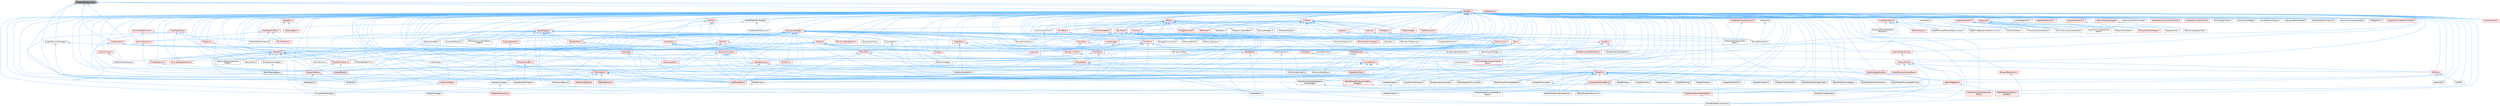 digraph "SlateShaderResource.h"
{
 // INTERACTIVE_SVG=YES
 // LATEX_PDF_SIZE
  bgcolor="transparent";
  edge [fontname=Helvetica,fontsize=10,labelfontname=Helvetica,labelfontsize=10];
  node [fontname=Helvetica,fontsize=10,shape=box,height=0.2,width=0.4];
  Node1 [id="Node000001",label="SlateShaderResource.h",height=0.2,width=0.4,color="gray40", fillcolor="grey60", style="filled", fontcolor="black",tooltip=" "];
  Node1 -> Node2 [id="edge1_Node000001_Node000002",dir="back",color="steelblue1",style="solid",tooltip=" "];
  Node2 [id="Node000002",label="SWidget.h",height=0.2,width=0.4,color="red", fillcolor="#FFF0F0", style="filled",URL="$dc/df5/SWidget_8h.html",tooltip=" "];
  Node2 -> Node3 [id="edge2_Node000002_Node000003",dir="back",color="steelblue1",style="solid",tooltip=" "];
  Node3 [id="Node000003",label="AssetEditorToolkit.h",height=0.2,width=0.4,color="red", fillcolor="#FFF0F0", style="filled",URL="$d9/d8b/AssetEditorToolkit_8h.html",tooltip=" "];
  Node3 -> Node7 [id="edge3_Node000003_Node000007",dir="back",color="steelblue1",style="solid",tooltip=" "];
  Node7 [id="Node000007",label="BlueprintEditor.h",height=0.2,width=0.4,color="red", fillcolor="#FFF0F0", style="filled",URL="$df/d7d/BlueprintEditor_8h.html",tooltip=" "];
  Node7 -> Node15 [id="edge4_Node000007_Node000015",dir="back",color="steelblue1",style="solid",tooltip=" "];
  Node15 [id="Node000015",label="SMyBlueprint.h",height=0.2,width=0.4,color="grey40", fillcolor="white", style="filled",URL="$d3/d34/SMyBlueprint_8h.html",tooltip=" "];
  Node7 -> Node16 [id="edge5_Node000007_Node000016",dir="back",color="steelblue1",style="solid",tooltip=" "];
  Node16 [id="Node000016",label="SSCSEditor.h",height=0.2,width=0.4,color="grey40", fillcolor="white", style="filled",URL="$d0/d2e/SSCSEditor_8h.html",tooltip=" "];
  Node3 -> Node21 [id="edge6_Node000003_Node000021",dir="back",color="steelblue1",style="solid",tooltip=" "];
  Node21 [id="Node000021",label="BlueprintEditorSharedTab\lFactories.h",height=0.2,width=0.4,color="grey40", fillcolor="white", style="filled",URL="$d3/d15/BlueprintEditorSharedTabFactories_8h.html",tooltip=" "];
  Node3 -> Node22 [id="edge7_Node000003_Node000022",dir="back",color="steelblue1",style="solid",tooltip=" "];
  Node22 [id="Node000022",label="FindInGraph.h",height=0.2,width=0.4,color="grey40", fillcolor="white", style="filled",URL="$de/d36/FindInGraph_8h.html",tooltip=" "];
  Node3 -> Node27 [id="edge8_Node000003_Node000027",dir="back",color="steelblue1",style="solid",tooltip=" "];
  Node27 [id="Node000027",label="PersonaModule.h",height=0.2,width=0.4,color="red", fillcolor="#FFF0F0", style="filled",URL="$de/d74/PersonaModule_8h.html",tooltip=" "];
  Node3 -> Node29 [id="edge9_Node000003_Node000029",dir="back",color="steelblue1",style="solid",tooltip=" "];
  Node29 [id="Node000029",label="RigVMCompilerResultsTabSummoner.h",height=0.2,width=0.4,color="grey40", fillcolor="white", style="filled",URL="$dd/d05/RigVMCompilerResultsTabSummoner_8h.html",tooltip=" "];
  Node3 -> Node36 [id="edge10_Node000003_Node000036",dir="back",color="steelblue1",style="solid",tooltip=" "];
  Node36 [id="Node000036",label="RigVMFindReferencesTabSummoner.h",height=0.2,width=0.4,color="grey40", fillcolor="white", style="filled",URL="$d5/d7d/RigVMFindReferencesTabSummoner_8h.html",tooltip=" "];
  Node2 -> Node63 [id="edge11_Node000002_Node000063",dir="back",color="steelblue1",style="solid",tooltip=" "];
  Node63 [id="Node000063",label="AssetEditorViewportLayout.h",height=0.2,width=0.4,color="red", fillcolor="#FFF0F0", style="filled",URL="$df/d46/AssetEditorViewportLayout_8h.html",tooltip=" "];
  Node63 -> Node65 [id="edge12_Node000063_Node000065",dir="back",color="steelblue1",style="solid",tooltip=" "];
  Node65 [id="Node000065",label="EditorViewportLayoutFour\lPanes.h",height=0.2,width=0.4,color="grey40", fillcolor="white", style="filled",URL="$d4/d84/EditorViewportLayoutFourPanes_8h.html",tooltip=" "];
  Node2 -> Node70 [id="edge13_Node000002_Node000070",dir="back",color="steelblue1",style="solid",tooltip=" "];
  Node70 [id="Node000070",label="AssetThumbnail.h",height=0.2,width=0.4,color="red", fillcolor="#FFF0F0", style="filled",URL="$d7/d61/AssetThumbnail_8h.html",tooltip=" "];
  Node70 -> Node79 [id="edge14_Node000070_Node000079",dir="back",color="steelblue1",style="solid",tooltip=" "];
  Node79 [id="Node000079",label="SDeleteAssetsDialog.h",height=0.2,width=0.4,color="grey40", fillcolor="white", style="filled",URL="$d7/d0d/SDeleteAssetsDialog_8h.html",tooltip=" "];
  Node2 -> Node80 [id="edge15_Node000002_Node000080",dir="back",color="steelblue1",style="solid",tooltip=" "];
  Node80 [id="Node000080",label="AudioMeter.h",height=0.2,width=0.4,color="grey40", fillcolor="white", style="filled",URL="$de/db0/AudioMeter_8h.html",tooltip=" "];
  Node2 -> Node81 [id="edge16_Node000002_Node000081",dir="back",color="steelblue1",style="solid",tooltip=" "];
  Node81 [id="Node000081",label="AudioTrackEditor.h",height=0.2,width=0.4,color="grey40", fillcolor="white", style="filled",URL="$dd/d96/AudioTrackEditor_8h.html",tooltip=" "];
  Node2 -> Node82 [id="edge17_Node000002_Node000082",dir="back",color="steelblue1",style="solid",tooltip=" "];
  Node82 [id="Node000082",label="AudioWidgetsUtils.h",height=0.2,width=0.4,color="grey40", fillcolor="white", style="filled",URL="$da/d9a/AudioWidgetsUtils_8h.html",tooltip=" "];
  Node2 -> Node83 [id="edge18_Node000002_Node000083",dir="back",color="steelblue1",style="solid",tooltip=" "];
  Node83 [id="Node000083",label="BlueprintConnectionDrawing\lPolicy.h",height=0.2,width=0.4,color="red", fillcolor="#FFF0F0", style="filled",URL="$d2/dfc/BlueprintConnectionDrawingPolicy_8h.html",tooltip=" "];
  Node2 -> Node7 [id="edge19_Node000002_Node000007",dir="back",color="steelblue1",style="solid",tooltip=" "];
  Node2 -> Node21 [id="edge20_Node000002_Node000021",dir="back",color="steelblue1",style="solid",tooltip=" "];
  Node2 -> Node85 [id="edge21_Node000002_Node000085",dir="back",color="steelblue1",style="solid",tooltip=" "];
  Node85 [id="Node000085",label="BlueprintEditorUtils.h",height=0.2,width=0.4,color="red", fillcolor="#FFF0F0", style="filled",URL="$d7/d3d/BlueprintEditorUtils_8h.html",tooltip=" "];
  Node85 -> Node87 [id="edge22_Node000085_Node000087",dir="back",color="steelblue1",style="solid",tooltip=" "];
  Node87 [id="Node000087",label="GameModeInfoCustomizer.h",height=0.2,width=0.4,color="grey40", fillcolor="white", style="filled",URL="$d5/df3/GameModeInfoCustomizer_8h.html",tooltip=" "];
  Node2 -> Node88 [id="edge23_Node000002_Node000088",dir="back",color="steelblue1",style="solid",tooltip=" "];
  Node88 [id="Node000088",label="BoneSelectionWidget.h",height=0.2,width=0.4,color="grey40", fillcolor="white", style="filled",URL="$d4/dd3/BoneSelectionWidget_8h.html",tooltip=" "];
  Node88 -> Node89 [id="edge24_Node000088_Node000089",dir="back",color="steelblue1",style="solid",tooltip=" "];
  Node89 [id="Node000089",label="SBoneMappingBase.h",height=0.2,width=0.4,color="grey40", fillcolor="white", style="filled",URL="$d7/d49/SBoneMappingBase_8h.html",tooltip=" "];
  Node2 -> Node90 [id="edge25_Node000002_Node000090",dir="back",color="steelblue1",style="solid",tooltip=" "];
  Node90 [id="Node000090",label="BrushBuilderDragDropOp.h",height=0.2,width=0.4,color="grey40", fillcolor="white", style="filled",URL="$d9/d56/BrushBuilderDragDropOp_8h.html",tooltip=" "];
  Node2 -> Node91 [id="edge26_Node000002_Node000091",dir="back",color="steelblue1",style="solid",tooltip=" "];
  Node91 [id="Node000091",label="Children.h",height=0.2,width=0.4,color="red", fillcolor="#FFF0F0", style="filled",URL="$db/d68/Children_8h.html",tooltip=" "];
  Node91 -> Node165 [id="edge27_Node000091_Node000165",dir="back",color="steelblue1",style="solid",tooltip=" "];
  Node165 [id="Node000165",label="SBox.h",height=0.2,width=0.4,color="red", fillcolor="#FFF0F0", style="filled",URL="$dd/d43/SBox_8h.html",tooltip=" "];
  Node165 -> Node90 [id="edge28_Node000165_Node000090",dir="back",color="steelblue1",style="solid",tooltip=" "];
  Node165 -> Node87 [id="edge29_Node000165_Node000087",dir="back",color="steelblue1",style="solid",tooltip=" "];
  Node165 -> Node166 [id="edge30_Node000165_Node000166",dir="back",color="steelblue1",style="solid",tooltip=" "];
  Node166 [id="Node000166",label="SComboBox.h",height=0.2,width=0.4,color="red", fillcolor="#FFF0F0", style="filled",URL="$d2/dd5/SComboBox_8h.html",tooltip=" "];
  Node166 -> Node175 [id="edge31_Node000166_Node000175",dir="back",color="steelblue1",style="solid",tooltip=" "];
  Node175 [id="Node000175",label="SCSVImportOptions.h",height=0.2,width=0.4,color="grey40", fillcolor="white", style="filled",URL="$d7/dfe/SCSVImportOptions_8h.html",tooltip=" "];
  Node166 -> Node178 [id="edge32_Node000166_Node000178",dir="back",color="steelblue1",style="solid",tooltip=" "];
  Node178 [id="Node000178",label="SNameComboBox.h",height=0.2,width=0.4,color="grey40", fillcolor="white", style="filled",URL="$d8/d4b/SNameComboBox_8h.html",tooltip=" "];
  Node178 -> Node127 [id="edge33_Node000178_Node000127",dir="back",color="steelblue1",style="solid",tooltip=" "];
  Node127 [id="Node000127",label="SGraphPinNameList.h",height=0.2,width=0.4,color="red", fillcolor="#FFF0F0", style="filled",URL="$d4/d09/SGraphPinNameList_8h.html",tooltip=" "];
  Node166 -> Node179 [id="edge34_Node000166_Node000179",dir="back",color="steelblue1",style="solid",tooltip=" "];
  Node179 [id="Node000179",label="SRigVMGraphPinEditableName\lValueWidget.h",height=0.2,width=0.4,color="grey40", fillcolor="white", style="filled",URL="$da/d0c/SRigVMGraphPinEditableNameValueWidget_8h.html",tooltip=" "];
  Node179 -> Node149 [id="edge35_Node000179_Node000149",dir="back",color="steelblue1",style="solid",tooltip=" "];
  Node149 [id="Node000149",label="SRigVMGraphPinUserDataName\lSpace.h",height=0.2,width=0.4,color="grey40", fillcolor="white", style="filled",URL="$d7/dfd/SRigVMGraphPinUserDataNameSpace_8h.html",tooltip=" "];
  Node179 -> Node152 [id="edge36_Node000179_Node000152",dir="back",color="steelblue1",style="solid",tooltip=" "];
  Node152 [id="Node000152",label="SRigVMGraphPinVariableName.h",height=0.2,width=0.4,color="grey40", fillcolor="white", style="filled",URL="$d0/da1/SRigVMGraphPinVariableName_8h.html",tooltip=" "];
  Node166 -> Node180 [id="edge37_Node000166_Node000180",dir="back",color="steelblue1",style="solid",tooltip=" "];
  Node180 [id="Node000180",label="SRigVMGraphPinNameListValue\lWidget.h",height=0.2,width=0.4,color="red", fillcolor="#FFF0F0", style="filled",URL="$dc/dac/SRigVMGraphPinNameListValueWidget_8h.html",tooltip=" "];
  Node180 -> Node147 [id="edge38_Node000180_Node000147",dir="back",color="steelblue1",style="solid",tooltip=" "];
  Node147 [id="Node000147",label="SRigVMGraphPinNameList.h",height=0.2,width=0.4,color="grey40", fillcolor="white", style="filled",URL="$d7/dfc/SRigVMGraphPinNameList_8h.html",tooltip=" "];
  Node166 -> Node181 [id="edge39_Node000166_Node000181",dir="back",color="steelblue1",style="solid",tooltip=" "];
  Node181 [id="Node000181",label="STableTreeView.h",height=0.2,width=0.4,color="red", fillcolor="#FFF0F0", style="filled",URL="$dd/d46/STableTreeView_8h.html",tooltip=" "];
  Node166 -> Node184 [id="edge40_Node000166_Node000184",dir="back",color="steelblue1",style="solid",tooltip=" "];
  Node184 [id="Node000184",label="STextComboBox.h",height=0.2,width=0.4,color="red", fillcolor="#FFF0F0", style="filled",URL="$d6/d14/STextComboBox_8h.html",tooltip=" "];
  Node184 -> Node185 [id="edge41_Node000184_Node000185",dir="back",color="steelblue1",style="solid",tooltip=" "];
  Node185 [id="Node000185",label="SFixupSelfContextDlg.h",height=0.2,width=0.4,color="grey40", fillcolor="white", style="filled",URL="$d5/da4/SFixupSelfContextDlg_8h.html",tooltip=" "];
  Node166 -> Node186 [id="edge42_Node000166_Node000186",dir="back",color="steelblue1",style="solid",tooltip=" "];
  Node186 [id="Node000186",label="STextComboPopup.h",height=0.2,width=0.4,color="red", fillcolor="#FFF0F0", style="filled",URL="$d1/d76/STextComboPopup_8h.html",tooltip=" "];
  Node166 -> Node163 [id="edge43_Node000166_Node000163",dir="back",color="steelblue1",style="solid",tooltip=" "];
  Node163 [id="Node000163",label="SlateSharedPCH.h",height=0.2,width=0.4,color="red", fillcolor="#FFF0F0", style="filled",URL="$d1/dfc/SlateSharedPCH_8h.html",tooltip=" "];
  Node165 -> Node195 [id="edge44_Node000165_Node000195",dir="back",color="steelblue1",style="solid",tooltip=" "];
  Node195 [id="Node000195",label="SGameLayerManager.h",height=0.2,width=0.4,color="grey40", fillcolor="white", style="filled",URL="$da/d3a/SGameLayerManager_8h.html",tooltip=" "];
  Node165 -> Node129 [id="edge45_Node000165_Node000129",dir="back",color="steelblue1",style="solid",tooltip=" "];
  Node129 [id="Node000129",label="SGraphPinNum.h",height=0.2,width=0.4,color="grey40", fillcolor="white", style="filled",URL="$d7/da4/SGraphPinNum_8h.html",tooltip=" "];
  Node129 -> Node130 [id="edge46_Node000129_Node000130",dir="back",color="steelblue1",style="solid",tooltip=" "];
  Node130 [id="Node000130",label="SGraphPinInteger.h",height=0.2,width=0.4,color="grey40", fillcolor="white", style="filled",URL="$df/d54/SGraphPinInteger_8h.html",tooltip=" "];
  Node165 -> Node131 [id="edge47_Node000165_Node000131",dir="back",color="steelblue1",style="solid",tooltip=" "];
  Node131 [id="Node000131",label="SGraphPinNumSlider.h",height=0.2,width=0.4,color="grey40", fillcolor="white", style="filled",URL="$d5/d00/SGraphPinNumSlider_8h.html",tooltip=" "];
  Node131 -> Node132 [id="edge48_Node000131_Node000132",dir="back",color="steelblue1",style="solid",tooltip=" "];
  Node132 [id="Node000132",label="SGraphPinIntegerSlider.h",height=0.2,width=0.4,color="grey40", fillcolor="white", style="filled",URL="$da/d60/SGraphPinIntegerSlider_8h.html",tooltip=" "];
  Node165 -> Node139 [id="edge49_Node000165_Node000139",dir="back",color="steelblue1",style="solid",tooltip=" "];
  Node139 [id="Node000139",label="SGraphPinVector2DSlider.h",height=0.2,width=0.4,color="grey40", fillcolor="white", style="filled",URL="$d7/d05/SGraphPinVector2DSlider_8h.html",tooltip=" "];
  Node165 -> Node142 [id="edge50_Node000165_Node000142",dir="back",color="steelblue1",style="solid",tooltip=" "];
  Node142 [id="Node000142",label="SGraphPinVectorSlider.h",height=0.2,width=0.4,color="grey40", fillcolor="white", style="filled",URL="$dc/d38/SGraphPinVectorSlider_8h.html",tooltip=" "];
  Node165 -> Node237 [id="edge51_Node000165_Node000237",dir="back",color="steelblue1",style="solid",tooltip=" "];
  Node237 [id="Node000237",label="STableRow.h",height=0.2,width=0.4,color="red", fillcolor="#FFF0F0", style="filled",URL="$d8/d43/STableRow_8h.html",tooltip=" "];
  Node237 -> Node88 [id="edge52_Node000237_Node000088",dir="back",color="steelblue1",style="solid",tooltip=" "];
  Node237 -> Node243 [id="edge53_Node000237_Node000243",dir="back",color="steelblue1",style="solid",tooltip=" "];
  Node243 [id="Node000243",label="FindInBlueprints.h",height=0.2,width=0.4,color="red", fillcolor="#FFF0F0", style="filled",URL="$d0/d27/FindInBlueprints_8h.html",tooltip=" "];
  Node243 -> Node7 [id="edge54_Node000243_Node000007",dir="back",color="steelblue1",style="solid",tooltip=" "];
  Node237 -> Node22 [id="edge55_Node000237_Node000022",dir="back",color="steelblue1",style="solid",tooltip=" "];
  Node237 -> Node296 [id="edge56_Node000237_Node000296",dir="back",color="steelblue1",style="solid",tooltip=" "];
  Node296 [id="Node000296",label="ReferenceSectionSelection\lWidget.h",height=0.2,width=0.4,color="grey40", fillcolor="white", style="filled",URL="$db/d75/ReferenceSectionSelectionWidget_8h.html",tooltip=" "];
  Node237 -> Node89 [id="edge57_Node000237_Node000089",dir="back",color="steelblue1",style="solid",tooltip=" "];
  Node237 -> Node166 [id="edge58_Node000237_Node000166",dir="back",color="steelblue1",style="solid",tooltip=" "];
  Node237 -> Node79 [id="edge59_Node000237_Node000079",dir="back",color="steelblue1",style="solid",tooltip=" "];
  Node237 -> Node300 [id="edge60_Node000237_Node000300",dir="back",color="steelblue1",style="solid",tooltip=" "];
  Node300 [id="Node000300",label="SFilterableObjectList.h",height=0.2,width=0.4,color="grey40", fillcolor="white", style="filled",URL="$dc/de4/SFilterableObjectList_8h.html",tooltip=" "];
  Node237 -> Node185 [id="edge61_Node000237_Node000185",dir="back",color="steelblue1",style="solid",tooltip=" "];
  Node237 -> Node301 [id="edge62_Node000237_Node000301",dir="back",color="steelblue1",style="solid",tooltip=" "];
  Node301 [id="Node000301",label="SGraphActionMenu.h",height=0.2,width=0.4,color="red", fillcolor="#FFF0F0", style="filled",URL="$d0/d9a/SGraphActionMenu_8h.html",tooltip=" "];
  Node301 -> Node304 [id="edge63_Node000301_Node000304",dir="back",color="steelblue1",style="solid",tooltip=" "];
  Node304 [id="Node000304",label="SGraphPalette.h",height=0.2,width=0.4,color="red", fillcolor="#FFF0F0", style="filled",URL="$d5/dd1/SGraphPalette_8h.html",tooltip=" "];
  Node301 -> Node15 [id="edge64_Node000301_Node000015",dir="back",color="steelblue1",style="solid",tooltip=" "];
  Node237 -> Node309 [id="edge65_Node000237_Node000309",dir="back",color="steelblue1",style="solid",tooltip=" "];
  Node309 [id="Node000309",label="SKeySelector.h",height=0.2,width=0.4,color="grey40", fillcolor="white", style="filled",URL="$de/d62/SKeySelector_8h.html",tooltip=" "];
  Node237 -> Node310 [id="edge66_Node000237_Node000310",dir="back",color="steelblue1",style="solid",tooltip=" "];
  Node310 [id="Node000310",label="SKismetDebugTreeView.h",height=0.2,width=0.4,color="red", fillcolor="#FFF0F0", style="filled",URL="$dc/df5/SKismetDebugTreeView_8h.html",tooltip=" "];
  Node237 -> Node288 [id="edge67_Node000237_Node000288",dir="back",color="steelblue1",style="solid",tooltip=" "];
  Node288 [id="Node000288",label="SOutlinerView.h",height=0.2,width=0.4,color="grey40", fillcolor="white", style="filled",URL="$d5/de1/SOutlinerView_8h.html",tooltip=" "];
  Node237 -> Node16 [id="edge68_Node000237_Node000016",dir="back",color="steelblue1",style="solid",tooltip=" "];
  Node237 -> Node315 [id="edge69_Node000237_Node000315",dir="back",color="steelblue1",style="solid",tooltip=" "];
  Node315 [id="Node000315",label="SSkeletonWidget.h",height=0.2,width=0.4,color="grey40", fillcolor="white", style="filled",URL="$dd/da7/SSkeletonWidget_8h.html",tooltip=" "];
  Node237 -> Node163 [id="edge70_Node000237_Node000163",dir="back",color="steelblue1",style="solid",tooltip=" "];
  Node165 -> Node345 [id="edge71_Node000165_Node000345",dir="back",color="steelblue1",style="solid",tooltip=" "];
  Node345 [id="Node000345",label="SWindowTitleBar.h",height=0.2,width=0.4,color="grey40", fillcolor="white", style="filled",URL="$d0/dce/SWindowTitleBar_8h.html",tooltip=" "];
  Node165 -> Node163 [id="edge72_Node000165_Node000163",dir="back",color="steelblue1",style="solid",tooltip=" "];
  Node91 -> Node346 [id="edge73_Node000091_Node000346",dir="back",color="steelblue1",style="solid",tooltip=" "];
  Node346 [id="Node000346",label="SBoxPanel.h",height=0.2,width=0.4,color="red", fillcolor="#FFF0F0", style="filled",URL="$d8/de6/SBoxPanel_8h.html",tooltip=" "];
  Node346 -> Node320 [id="edge74_Node000346_Node000320",dir="back",color="steelblue1",style="solid",tooltip=" "];
  Node320 [id="Node000320",label="DiffUtils.h",height=0.2,width=0.4,color="red", fillcolor="#FFF0F0", style="filled",URL="$d4/d91/DiffUtils_8h.html",tooltip=" "];
  Node320 -> Node325 [id="edge75_Node000320_Node000325",dir="back",color="steelblue1",style="solid",tooltip=" "];
  Node325 [id="Node000325",label="DetailsDiff.h",height=0.2,width=0.4,color="grey40", fillcolor="white", style="filled",URL="$de/dfc/DetailsDiff_8h.html",tooltip=" "];
  Node320 -> Node326 [id="edge76_Node000320_Node000326",dir="back",color="steelblue1",style="solid",tooltip=" "];
  Node326 [id="Node000326",label="SCSDiff.h",height=0.2,width=0.4,color="grey40", fillcolor="white", style="filled",URL="$da/dc5/SCSDiff_8h.html",tooltip=" "];
  Node346 -> Node87 [id="edge77_Node000346_Node000087",dir="back",color="steelblue1",style="solid",tooltip=" "];
  Node346 -> Node369 [id="edge78_Node000346_Node000369",dir="back",color="steelblue1",style="solid",tooltip=" "];
  Node369 [id="Node000369",label="PropertyCustomizationHelpers.h",height=0.2,width=0.4,color="red", fillcolor="#FFF0F0", style="filled",URL="$d7/dd0/PropertyCustomizationHelpers_8h.html",tooltip=" "];
  Node369 -> Node87 [id="edge79_Node000369_Node000087",dir="back",color="steelblue1",style="solid",tooltip=" "];
  Node346 -> Node372 [id="edge80_Node000346_Node000372",dir="back",color="steelblue1",style="solid",tooltip=" "];
  Node372 [id="Node000372",label="SBreadcrumbTrail.h",height=0.2,width=0.4,color="red", fillcolor="#FFF0F0", style="filled",URL="$d4/de2/SBreadcrumbTrail_8h.html",tooltip=" "];
  Node372 -> Node181 [id="edge81_Node000372_Node000181",dir="back",color="steelblue1",style="solid",tooltip=" "];
  Node346 -> Node373 [id="edge82_Node000346_Node000373",dir="back",color="steelblue1",style="solid",tooltip=" "];
  Node373 [id="Node000373",label="SComboButton.h",height=0.2,width=0.4,color="red", fillcolor="#FFF0F0", style="filled",URL="$dc/d43/SComboButton_8h.html",tooltip=" "];
  Node373 -> Node89 [id="edge83_Node000373_Node000089",dir="back",color="steelblue1",style="solid",tooltip=" "];
  Node373 -> Node166 [id="edge84_Node000373_Node000166",dir="back",color="steelblue1",style="solid",tooltip=" "];
  Node373 -> Node214 [id="edge85_Node000373_Node000214",dir="back",color="steelblue1",style="solid",tooltip=" "];
  Node214 [id="Node000214",label="SGridLineSpacingList.h",height=0.2,width=0.4,color="grey40", fillcolor="white", style="filled",URL="$db/d48/SGridLineSpacingList_8h.html",tooltip=" "];
  Node373 -> Node221 [id="edge86_Node000373_Node000221",dir="back",color="steelblue1",style="solid",tooltip=" "];
  Node221 [id="Node000221",label="SNumericDropDown.h",height=0.2,width=0.4,color="grey40", fillcolor="white", style="filled",URL="$d3/d12/SNumericDropDown_8h.html",tooltip=" "];
  Node373 -> Node377 [id="edge87_Node000373_Node000377",dir="back",color="steelblue1",style="solid",tooltip=" "];
  Node377 [id="Node000377",label="SPopUpErrorText.h",height=0.2,width=0.4,color="red", fillcolor="#FFF0F0", style="filled",URL="$d7/d15/SPopUpErrorText_8h.html",tooltip=" "];
  Node373 -> Node179 [id="edge88_Node000373_Node000179",dir="back",color="steelblue1",style="solid",tooltip=" "];
  Node373 -> Node180 [id="edge89_Node000373_Node000180",dir="back",color="steelblue1",style="solid",tooltip=" "];
  Node373 -> Node163 [id="edge90_Node000373_Node000163",dir="back",color="steelblue1",style="solid",tooltip=" "];
  Node346 -> Node214 [id="edge91_Node000346_Node000214",dir="back",color="steelblue1",style="solid",tooltip=" "];
  Node346 -> Node221 [id="edge92_Node000346_Node000221",dir="back",color="steelblue1",style="solid",tooltip=" "];
  Node346 -> Node380 [id="edge93_Node000346_Node000380",dir="back",color="steelblue1",style="solid",tooltip=" "];
  Node380 [id="Node000380",label="SNumericEntryBox.h",height=0.2,width=0.4,color="red", fillcolor="#FFF0F0", style="filled",URL="$d8/d1a/SNumericEntryBox_8h.html",tooltip=" "];
  Node380 -> Node129 [id="edge94_Node000380_Node000129",dir="back",color="steelblue1",style="solid",tooltip=" "];
  Node380 -> Node131 [id="edge95_Node000380_Node000131",dir="back",color="steelblue1",style="solid",tooltip=" "];
  Node380 -> Node139 [id="edge96_Node000380_Node000139",dir="back",color="steelblue1",style="solid",tooltip=" "];
  Node380 -> Node142 [id="edge97_Node000380_Node000142",dir="back",color="steelblue1",style="solid",tooltip=" "];
  Node380 -> Node381 [id="edge98_Node000380_Node000381",dir="back",color="steelblue1",style="solid",tooltip=" "];
  Node381 [id="Node000381",label="SRotatorInputBox.h",height=0.2,width=0.4,color="red", fillcolor="#FFF0F0", style="filled",URL="$de/dd2/SRotatorInputBox_8h.html",tooltip=" "];
  Node381 -> Node148 [id="edge99_Node000381_Node000148",dir="back",color="steelblue1",style="solid",tooltip=" "];
  Node148 [id="Node000148",label="SRigVMGraphPinQuat.h",height=0.2,width=0.4,color="grey40", fillcolor="white", style="filled",URL="$de/dda/SRigVMGraphPinQuat_8h.html",tooltip=" "];
  Node380 -> Node385 [id="edge100_Node000380_Node000385",dir="back",color="steelblue1",style="solid",tooltip=" "];
  Node385 [id="Node000385",label="SVectorInputBox.h",height=0.2,width=0.4,color="red", fillcolor="#FFF0F0", style="filled",URL="$df/d44/SVectorInputBox_8h.html",tooltip=" "];
  Node346 -> Node16 [id="edge101_Node000346_Node000016",dir="back",color="steelblue1",style="solid",tooltip=" "];
  Node346 -> Node388 [id="edge102_Node000346_Node000388",dir="back",color="steelblue1",style="solid",tooltip=" "];
  Node388 [id="Node000388",label="SScrollBox.h",height=0.2,width=0.4,color="red", fillcolor="#FFF0F0", style="filled",URL="$d3/da2/SScrollBox_8h.html",tooltip=" "];
  Node388 -> Node372 [id="edge103_Node000388_Node000372",dir="back",color="steelblue1",style="solid",tooltip=" "];
  Node388 -> Node163 [id="edge104_Node000388_Node000163",dir="back",color="steelblue1",style="solid",tooltip=" "];
  Node346 -> Node315 [id="edge105_Node000346_Node000315",dir="back",color="steelblue1",style="solid",tooltip=" "];
  Node346 -> Node237 [id="edge106_Node000346_Node000237",dir="back",color="steelblue1",style="solid",tooltip=" "];
  Node346 -> Node395 [id="edge107_Node000346_Node000395",dir="back",color="steelblue1",style="solid",tooltip=" "];
  Node395 [id="Node000395",label="SWindow.h",height=0.2,width=0.4,color="red", fillcolor="#FFF0F0", style="filled",URL="$d2/d6d/SWindow_8h.html",tooltip=" "];
  Node395 -> Node7 [id="edge108_Node000395_Node000007",dir="back",color="steelblue1",style="solid",tooltip=" "];
  Node395 -> Node397 [id="edge109_Node000395_Node000397",dir="back",color="steelblue1",style="solid",tooltip=" "];
  Node397 [id="Node000397",label="Dialogs.h",height=0.2,width=0.4,color="red", fillcolor="#FFF0F0", style="filled",URL="$d2/d5c/Dialogs_8h.html",tooltip=" "];
  Node395 -> Node576 [id="edge110_Node000395_Node000576",dir="back",color="steelblue1",style="solid",tooltip=" "];
  Node576 [id="Node000576",label="MenuStack.h",height=0.2,width=0.4,color="red", fillcolor="#FFF0F0", style="filled",URL="$d8/d80/MenuStack_8h.html",tooltip=" "];
  Node576 -> Node577 [id="edge111_Node000576_Node000577",dir="back",color="steelblue1",style="solid",tooltip=" "];
  Node577 [id="Node000577",label="SlateApplication.h",height=0.2,width=0.4,color="red", fillcolor="#FFF0F0", style="filled",URL="$db/d28/SlateApplication_8h.html",tooltip=" "];
  Node577 -> Node166 [id="edge112_Node000577_Node000166",dir="back",color="steelblue1",style="solid",tooltip=" "];
  Node577 -> Node214 [id="edge113_Node000577_Node000214",dir="back",color="steelblue1",style="solid",tooltip=" "];
  Node577 -> Node221 [id="edge114_Node000577_Node000221",dir="back",color="steelblue1",style="solid",tooltip=" "];
  Node577 -> Node163 [id="edge115_Node000577_Node000163",dir="back",color="steelblue1",style="solid",tooltip=" "];
  Node576 -> Node163 [id="edge116_Node000576_Node000163",dir="back",color="steelblue1",style="solid",tooltip=" "];
  Node395 -> Node613 [id="edge117_Node000395_Node000613",dir="back",color="steelblue1",style="solid",tooltip=" "];
  Node613 [id="Node000613",label="PropertyEditorModule.h",height=0.2,width=0.4,color="red", fillcolor="#FFF0F0", style="filled",URL="$d5/d90/PropertyEditorModule_8h.html",tooltip=" "];
  Node613 -> Node617 [id="edge118_Node000613_Node000617",dir="back",color="steelblue1",style="solid",tooltip=" "];
  Node617 [id="Node000617",label="PropertyHandle.h",height=0.2,width=0.4,color="red", fillcolor="#FFF0F0", style="filled",URL="$d7/d90/PropertyHandle_8h.html",tooltip=" "];
  Node617 -> Node618 [id="edge119_Node000617_Node000618",dir="back",color="steelblue1",style="solid",tooltip=" "];
  Node618 [id="Node000618",label="DetailCategoryBuilder.h",height=0.2,width=0.4,color="red", fillcolor="#FFF0F0", style="filled",URL="$d9/de8/DetailCategoryBuilder_8h.html",tooltip=" "];
  Node618 -> Node620 [id="edge120_Node000618_Node000620",dir="back",color="steelblue1",style="solid",tooltip=" "];
  Node620 [id="Node000620",label="DetailWidgetRow.h",height=0.2,width=0.4,color="red", fillcolor="#FFF0F0", style="filled",URL="$d4/d4d/DetailWidgetRow_8h.html",tooltip=" "];
  Node620 -> Node621 [id="edge121_Node000620_Node000621",dir="back",color="steelblue1",style="solid",tooltip=" "];
  Node621 [id="Node000621",label="IDetailPropertyExtension\lHandler.h",height=0.2,width=0.4,color="red", fillcolor="#FFF0F0", style="filled",URL="$d6/d81/IDetailPropertyExtensionHandler_8h.html",tooltip=" "];
  Node620 -> Node369 [id="edge122_Node000620_Node000369",dir="back",color="steelblue1",style="solid",tooltip=" "];
  Node618 -> Node87 [id="edge123_Node000618_Node000087",dir="back",color="steelblue1",style="solid",tooltip=" "];
  Node617 -> Node620 [id="edge124_Node000617_Node000620",dir="back",color="steelblue1",style="solid",tooltip=" "];
  Node617 -> Node320 [id="edge125_Node000617_Node000320",dir="back",color="steelblue1",style="solid",tooltip=" "];
  Node617 -> Node644 [id="edge126_Node000617_Node000644",dir="back",color="steelblue1",style="solid",tooltip=" "];
  Node644 [id="Node000644",label="MediaIOCustomizationBase.h",height=0.2,width=0.4,color="red", fillcolor="#FFF0F0", style="filled",URL="$d2/dd0/MediaIOCustomizationBase_8h.html",tooltip=" "];
  Node617 -> Node369 [id="edge127_Node000617_Node000369",dir="back",color="steelblue1",style="solid",tooltip=" "];
  Node395 -> Node315 [id="edge128_Node000395_Node000315",dir="back",color="steelblue1",style="solid",tooltip=" "];
  Node395 -> Node654 [id="edge129_Node000395_Node000654",dir="back",color="steelblue1",style="solid",tooltip=" "];
  Node654 [id="Node000654",label="SViewport.h",height=0.2,width=0.4,color="red", fillcolor="#FFF0F0", style="filled",URL="$d8/db1/SViewport_8h.html",tooltip=" "];
  Node654 -> Node655 [id="edge130_Node000654_Node000655",dir="back",color="steelblue1",style="solid",tooltip=" "];
  Node655 [id="Node000655",label="IAssetViewport.h",height=0.2,width=0.4,color="grey40", fillcolor="white", style="filled",URL="$de/d65/IAssetViewport_8h.html",tooltip=" "];
  Node395 -> Node656 [id="edge131_Node000395_Node000656",dir="back",color="steelblue1",style="solid",tooltip=" "];
  Node656 [id="Node000656",label="SVirtualWindow.h",height=0.2,width=0.4,color="grey40", fillcolor="white", style="filled",URL="$d3/dd3/SVirtualWindow_8h.html",tooltip=" "];
  Node395 -> Node345 [id="edge132_Node000395_Node000345",dir="back",color="steelblue1",style="solid",tooltip=" "];
  Node395 -> Node577 [id="edge133_Node000395_Node000577",dir="back",color="steelblue1",style="solid",tooltip=" "];
  Node395 -> Node157 [id="edge134_Node000395_Node000157",dir="back",color="steelblue1",style="solid",tooltip=" "];
  Node157 [id="Node000157",label="SlateCore.h",height=0.2,width=0.4,color="red", fillcolor="#FFF0F0", style="filled",URL="$dc/d03/SlateCore_8h.html",tooltip=" "];
  Node395 -> Node163 [id="edge135_Node000395_Node000163",dir="back",color="steelblue1",style="solid",tooltip=" "];
  Node346 -> Node345 [id="edge136_Node000346_Node000345",dir="back",color="steelblue1",style="solid",tooltip=" "];
  Node346 -> Node679 [id="edge137_Node000346_Node000679",dir="back",color="steelblue1",style="solid",tooltip=" "];
  Node679 [id="Node000679",label="SWindowTitleBarArea.h",height=0.2,width=0.4,color="grey40", fillcolor="white", style="filled",URL="$d4/d09/SWindowTitleBarArea_8h.html",tooltip=" "];
  Node346 -> Node157 [id="edge138_Node000346_Node000157",dir="back",color="steelblue1",style="solid",tooltip=" "];
  Node346 -> Node163 [id="edge139_Node000346_Node000163",dir="back",color="steelblue1",style="solid",tooltip=" "];
  Node91 -> Node681 [id="edge140_Node000091_Node000681",dir="back",color="steelblue1",style="solid",tooltip=" "];
  Node681 [id="Node000681",label="SCanvas.h",height=0.2,width=0.4,color="red", fillcolor="#FFF0F0", style="filled",URL="$d4/dfa/SCanvas_8h.html",tooltip=" "];
  Node681 -> Node195 [id="edge141_Node000681_Node000195",dir="back",color="steelblue1",style="solid",tooltip=" "];
  Node91 -> Node683 [id="edge142_Node000091_Node000683",dir="back",color="steelblue1",style="solid",tooltip=" "];
  Node683 [id="Node000683",label="SCompoundWidget.h",height=0.2,width=0.4,color="red", fillcolor="#FFF0F0", style="filled",URL="$db/d0b/SCompoundWidget_8h.html",tooltip=" "];
  Node683 -> Node88 [id="edge143_Node000683_Node000088",dir="back",color="steelblue1",style="solid",tooltip=" "];
  Node683 -> Node696 [id="edge144_Node000683_Node000696",dir="back",color="steelblue1",style="solid",tooltip=" "];
  Node696 [id="Node000696",label="DebuggerCommands.h",height=0.2,width=0.4,color="grey40", fillcolor="white", style="filled",URL="$dc/da1/DebuggerCommands_8h.html",tooltip=" "];
  Node683 -> Node397 [id="edge145_Node000683_Node000397",dir="back",color="steelblue1",style="solid",tooltip=" "];
  Node683 -> Node243 [id="edge146_Node000683_Node000243",dir="back",color="steelblue1",style="solid",tooltip=" "];
  Node683 -> Node22 [id="edge147_Node000683_Node000022",dir="back",color="steelblue1",style="solid",tooltip=" "];
  Node683 -> Node697 [id="edge148_Node000683_Node000697",dir="back",color="steelblue1",style="solid",tooltip=" "];
  Node697 [id="Node000697",label="GraphEditor.h",height=0.2,width=0.4,color="red", fillcolor="#FFF0F0", style="filled",URL="$dc/dc5/GraphEditor_8h.html",tooltip=" "];
  Node697 -> Node7 [id="edge149_Node000697_Node000007",dir="back",color="steelblue1",style="solid",tooltip=" "];
  Node697 -> Node99 [id="edge150_Node000697_Node000099",dir="back",color="steelblue1",style="solid",tooltip=" "];
  Node99 [id="Node000099",label="DataflowGraphEditor.h",height=0.2,width=0.4,color="grey40", fillcolor="white", style="filled",URL="$d4/dfa/DataflowGraphEditor_8h.html",tooltip=" "];
  Node697 -> Node98 [id="edge151_Node000697_Node000098",dir="back",color="steelblue1",style="solid",tooltip=" "];
  Node98 [id="Node000098",label="SGraphNode.h",height=0.2,width=0.4,color="red", fillcolor="#FFF0F0", style="filled",URL="$d2/d30/SGraphNode_8h.html",tooltip=" "];
  Node98 -> Node99 [id="edge152_Node000098_Node000099",dir="back",color="steelblue1",style="solid",tooltip=" "];
  Node98 -> Node116 [id="edge153_Node000098_Node000116",dir="back",color="steelblue1",style="solid",tooltip=" "];
  Node116 [id="Node000116",label="SGraphPanel.h",height=0.2,width=0.4,color="grey40", fillcolor="white", style="filled",URL="$d2/dcf/SGraphPanel_8h.html",tooltip=" "];
  Node98 -> Node117 [id="edge154_Node000098_Node000117",dir="back",color="steelblue1",style="solid",tooltip=" "];
  Node117 [id="Node000117",label="SGraphPin.h",height=0.2,width=0.4,color="red", fillcolor="#FFF0F0", style="filled",URL="$d1/dd1/SGraphPin_8h.html",tooltip=" "];
  Node117 -> Node118 [id="edge155_Node000117_Node000118",dir="back",color="steelblue1",style="solid",tooltip=" "];
  Node118 [id="Node000118",label="ConnectionDrawingPolicy.h",height=0.2,width=0.4,color="red", fillcolor="#FFF0F0", style="filled",URL="$d5/dc8/ConnectionDrawingPolicy_8h.html",tooltip=" "];
  Node118 -> Node83 [id="edge156_Node000118_Node000083",dir="back",color="steelblue1",style="solid",tooltip=" "];
  Node118 -> Node116 [id="edge157_Node000118_Node000116",dir="back",color="steelblue1",style="solid",tooltip=" "];
  Node117 -> Node116 [id="edge158_Node000117_Node000116",dir="back",color="steelblue1",style="solid",tooltip=" "];
  Node117 -> Node123 [id="edge159_Node000117_Node000123",dir="back",color="steelblue1",style="solid",tooltip=" "];
  Node123 [id="Node000123",label="SGraphPinBool.h",height=0.2,width=0.4,color="grey40", fillcolor="white", style="filled",URL="$d8/d82/SGraphPinBool_8h.html",tooltip=" "];
  Node117 -> Node124 [id="edge160_Node000117_Node000124",dir="back",color="steelblue1",style="solid",tooltip=" "];
  Node124 [id="Node000124",label="SGraphPinColor.h",height=0.2,width=0.4,color="grey40", fillcolor="white", style="filled",URL="$dd/d8d/SGraphPinColor_8h.html",tooltip=" "];
  Node117 -> Node126 [id="edge161_Node000117_Node000126",dir="back",color="steelblue1",style="solid",tooltip=" "];
  Node126 [id="Node000126",label="SGraphPinExec.h",height=0.2,width=0.4,color="grey40", fillcolor="white", style="filled",URL="$d1/d4c/SGraphPinExec_8h.html",tooltip=" "];
  Node117 -> Node127 [id="edge162_Node000117_Node000127",dir="back",color="steelblue1",style="solid",tooltip=" "];
  Node117 -> Node129 [id="edge163_Node000117_Node000129",dir="back",color="steelblue1",style="solid",tooltip=" "];
  Node117 -> Node131 [id="edge164_Node000117_Node000131",dir="back",color="steelblue1",style="solid",tooltip=" "];
  Node117 -> Node133 [id="edge165_Node000117_Node000133",dir="back",color="steelblue1",style="solid",tooltip=" "];
  Node133 [id="Node000133",label="SGraphPinObject.h",height=0.2,width=0.4,color="grey40", fillcolor="white", style="filled",URL="$da/dd6/SGraphPinObject_8h.html",tooltip=" "];
  Node133 -> Node134 [id="edge166_Node000133_Node000134",dir="back",color="steelblue1",style="solid",tooltip=" "];
  Node134 [id="Node000134",label="SGraphPinClass.h",height=0.2,width=0.4,color="grey40", fillcolor="white", style="filled",URL="$df/d8d/SGraphPinClass_8h.html",tooltip=" "];
  Node117 -> Node135 [id="edge167_Node000117_Node000135",dir="back",color="steelblue1",style="solid",tooltip=" "];
  Node135 [id="Node000135",label="SGraphPinString.h",height=0.2,width=0.4,color="grey40", fillcolor="white", style="filled",URL="$d0/d49/SGraphPinString_8h.html",tooltip=" "];
  Node117 -> Node137 [id="edge168_Node000117_Node000137",dir="back",color="steelblue1",style="solid",tooltip=" "];
  Node137 [id="Node000137",label="SGraphPinVector.h",height=0.2,width=0.4,color="grey40", fillcolor="white", style="filled",URL="$d8/de7/SGraphPinVector_8h.html",tooltip=" "];
  Node117 -> Node138 [id="edge169_Node000117_Node000138",dir="back",color="steelblue1",style="solid",tooltip=" "];
  Node138 [id="Node000138",label="SGraphPinVector2D.h",height=0.2,width=0.4,color="grey40", fillcolor="white", style="filled",URL="$d7/d67/SGraphPinVector2D_8h.html",tooltip=" "];
  Node117 -> Node139 [id="edge170_Node000117_Node000139",dir="back",color="steelblue1",style="solid",tooltip=" "];
  Node117 -> Node140 [id="edge171_Node000117_Node000140",dir="back",color="steelblue1",style="solid",tooltip=" "];
  Node140 [id="Node000140",label="SGraphPinVector4.h",height=0.2,width=0.4,color="grey40", fillcolor="white", style="filled",URL="$d4/d94/SGraphPinVector4_8h.html",tooltip=" "];
  Node117 -> Node141 [id="edge172_Node000117_Node000141",dir="back",color="steelblue1",style="solid",tooltip=" "];
  Node141 [id="Node000141",label="SGraphPinVector4Slider.h",height=0.2,width=0.4,color="grey40", fillcolor="white", style="filled",URL="$d9/db8/SGraphPinVector4Slider_8h.html",tooltip=" "];
  Node117 -> Node142 [id="edge173_Node000117_Node000142",dir="back",color="steelblue1",style="solid",tooltip=" "];
  Node117 -> Node143 [id="edge174_Node000117_Node000143",dir="back",color="steelblue1",style="solid",tooltip=" "];
  Node143 [id="Node000143",label="SRigVMGraphChangePinType.h",height=0.2,width=0.4,color="grey40", fillcolor="white", style="filled",URL="$d4/da7/SRigVMGraphChangePinType_8h.html",tooltip=" "];
  Node117 -> Node144 [id="edge175_Node000117_Node000144",dir="back",color="steelblue1",style="solid",tooltip=" "];
  Node144 [id="Node000144",label="SRigVMGraphPinCategory.h",height=0.2,width=0.4,color="grey40", fillcolor="white", style="filled",URL="$da/d67/SRigVMGraphPinCategory_8h.html",tooltip=" "];
  Node117 -> Node145 [id="edge176_Node000117_Node000145",dir="back",color="steelblue1",style="solid",tooltip=" "];
  Node145 [id="Node000145",label="SRigVMGraphPinCurveFloat.h",height=0.2,width=0.4,color="grey40", fillcolor="white", style="filled",URL="$d3/d13/SRigVMGraphPinCurveFloat_8h.html",tooltip=" "];
  Node117 -> Node146 [id="edge177_Node000117_Node000146",dir="back",color="steelblue1",style="solid",tooltip=" "];
  Node146 [id="Node000146",label="SRigVMGraphPinEnumPicker.h",height=0.2,width=0.4,color="grey40", fillcolor="white", style="filled",URL="$d9/dd1/SRigVMGraphPinEnumPicker_8h.html",tooltip=" "];
  Node117 -> Node147 [id="edge178_Node000117_Node000147",dir="back",color="steelblue1",style="solid",tooltip=" "];
  Node117 -> Node148 [id="edge179_Node000117_Node000148",dir="back",color="steelblue1",style="solid",tooltip=" "];
  Node117 -> Node149 [id="edge180_Node000117_Node000149",dir="back",color="steelblue1",style="solid",tooltip=" "];
  Node117 -> Node150 [id="edge181_Node000117_Node000150",dir="back",color="steelblue1",style="solid",tooltip=" "];
  Node150 [id="Node000150",label="SRigVMGraphPinUserDataPath.h",height=0.2,width=0.4,color="grey40", fillcolor="white", style="filled",URL="$d5/d31/SRigVMGraphPinUserDataPath_8h.html",tooltip=" "];
  Node117 -> Node151 [id="edge182_Node000117_Node000151",dir="back",color="steelblue1",style="solid",tooltip=" "];
  Node151 [id="Node000151",label="SRigVMGraphPinVariableBinding.h",height=0.2,width=0.4,color="grey40", fillcolor="white", style="filled",URL="$db/dca/SRigVMGraphPinVariableBinding_8h.html",tooltip=" "];
  Node117 -> Node152 [id="edge183_Node000117_Node000152",dir="back",color="steelblue1",style="solid",tooltip=" "];
  Node697 -> Node116 [id="edge184_Node000697_Node000116",dir="back",color="steelblue1",style="solid",tooltip=" "];
  Node697 -> Node94 [id="edge185_Node000697_Node000094",dir="back",color="steelblue1",style="solid",tooltip=" "];
  Node94 [id="Node000094",label="SNodePanel.h",height=0.2,width=0.4,color="red", fillcolor="#FFF0F0", style="filled",URL="$da/db1/SNodePanel_8h.html",tooltip=" "];
  Node94 -> Node98 [id="edge186_Node000094_Node000098",dir="back",color="steelblue1",style="solid",tooltip=" "];
  Node94 -> Node116 [id="edge187_Node000094_Node000116",dir="back",color="steelblue1",style="solid",tooltip=" "];
  Node683 -> Node197 [id="edge188_Node000683_Node000197",dir="back",color="steelblue1",style="solid",tooltip=" "];
  Node197 [id="Node000197",label="MultiBox.h",height=0.2,width=0.4,color="red", fillcolor="#FFF0F0", style="filled",URL="$d5/d73/MultiBox_8h.html",tooltip=" "];
  Node197 -> Node198 [id="edge189_Node000197_Node000198",dir="back",color="steelblue1",style="solid",tooltip=" "];
  Node198 [id="Node000198",label="MultiBoxBuilder.h",height=0.2,width=0.4,color="red", fillcolor="#FFF0F0", style="filled",URL="$d5/d36/MultiBoxBuilder_8h.html",tooltip=" "];
  Node198 -> Node210 [id="edge190_Node000198_Node000210",dir="back",color="steelblue1",style="solid",tooltip=" "];
  Node210 [id="Node000210",label="SCommonEditorViewportToolbar\lBase.h",height=0.2,width=0.4,color="red", fillcolor="#FFF0F0", style="filled",URL="$d0/d79/SCommonEditorViewportToolbarBase_8h.html",tooltip=" "];
  Node198 -> Node214 [id="edge191_Node000198_Node000214",dir="back",color="steelblue1",style="solid",tooltip=" "];
  Node198 -> Node221 [id="edge192_Node000198_Node000221",dir="back",color="steelblue1",style="solid",tooltip=" "];
  Node198 -> Node163 [id="edge193_Node000198_Node000163",dir="back",color="steelblue1",style="solid",tooltip=" "];
  Node197 -> Node224 [id="edge194_Node000197_Node000224",dir="back",color="steelblue1",style="solid",tooltip=" "];
  Node224 [id="Node000224",label="SToolBarComboButtonBlock.h",height=0.2,width=0.4,color="red", fillcolor="#FFF0F0", style="filled",URL="$d9/d77/SToolBarComboButtonBlock_8h.html",tooltip=" "];
  Node197 -> Node225 [id="edge195_Node000197_Node000225",dir="back",color="steelblue1",style="solid",tooltip=" "];
  Node225 [id="Node000225",label="SToolBarStackButtonBlock.h",height=0.2,width=0.4,color="grey40", fillcolor="white", style="filled",URL="$d2/d83/SToolBarStackButtonBlock_8h.html",tooltip=" "];
  Node683 -> Node369 [id="edge196_Node000683_Node000369",dir="back",color="steelblue1",style="solid",tooltip=" "];
  Node683 -> Node296 [id="edge197_Node000683_Node000296",dir="back",color="steelblue1",style="solid",tooltip=" "];
  Node683 -> Node329 [id="edge198_Node000683_Node000329",dir="back",color="steelblue1",style="solid",tooltip=" "];
  Node329 [id="Node000329",label="SAdvancedFilter.h",height=0.2,width=0.4,color="grey40", fillcolor="white", style="filled",URL="$d1/d68/SAdvancedFilter_8h.html",tooltip=" "];
  Node683 -> Node718 [id="edge199_Node000683_Node000718",dir="back",color="steelblue1",style="solid",tooltip=" "];
  Node718 [id="Node000718",label="SBackgroundBlur.h",height=0.2,width=0.4,color="grey40", fillcolor="white", style="filled",URL="$d7/d30/SBackgroundBlur_8h.html",tooltip=" "];
  Node683 -> Node89 [id="edge200_Node000683_Node000089",dir="back",color="steelblue1",style="solid",tooltip=" "];
  Node683 -> Node720 [id="edge201_Node000683_Node000720",dir="back",color="steelblue1",style="solid",tooltip=" "];
  Node720 [id="Node000720",label="SBorder.h",height=0.2,width=0.4,color="red", fillcolor="#FFF0F0", style="filled",URL="$d2/d10/SBorder_8h.html",tooltip=" "];
  Node720 -> Node90 [id="edge202_Node000720_Node000090",dir="back",color="steelblue1",style="solid",tooltip=" "];
  Node720 -> Node397 [id="edge203_Node000720_Node000397",dir="back",color="steelblue1",style="solid",tooltip=" "];
  Node720 -> Node671 [id="edge204_Node000720_Node000671",dir="back",color="steelblue1",style="solid",tooltip=" "];
  Node671 [id="Node000671",label="SDockTab.h",height=0.2,width=0.4,color="red", fillcolor="#FFF0F0", style="filled",URL="$d2/d6f/SDockTab_8h.html",tooltip=" "];
  Node671 -> Node163 [id="edge205_Node000671_Node000163",dir="back",color="steelblue1",style="solid",tooltip=" "];
  Node720 -> Node727 [id="edge206_Node000720_Node000727",dir="back",color="steelblue1",style="solid",tooltip=" "];
  Node727 [id="Node000727",label="SErrorText.h",height=0.2,width=0.4,color="red", fillcolor="#FFF0F0", style="filled",URL="$d7/d9a/SErrorText_8h.html",tooltip=" "];
  Node727 -> Node728 [id="edge207_Node000727_Node000728",dir="back",color="steelblue1",style="solid",tooltip=" "];
  Node728 [id="Node000728",label="SErrorHint.h",height=0.2,width=0.4,color="red", fillcolor="#FFF0F0", style="filled",URL="$d9/d4d/SErrorHint_8h.html",tooltip=" "];
  Node727 -> Node98 [id="edge208_Node000727_Node000098",dir="back",color="steelblue1",style="solid",tooltip=" "];
  Node727 -> Node377 [id="edge209_Node000727_Node000377",dir="back",color="steelblue1",style="solid",tooltip=" "];
  Node727 -> Node163 [id="edge210_Node000727_Node000163",dir="back",color="steelblue1",style="solid",tooltip=" "];
  Node720 -> Node117 [id="edge211_Node000720_Node000117",dir="back",color="steelblue1",style="solid",tooltip=" "];
  Node720 -> Node380 [id="edge212_Node000720_Node000380",dir="back",color="steelblue1",style="solid",tooltip=" "];
  Node720 -> Node315 [id="edge213_Node000720_Node000315",dir="back",color="steelblue1",style="solid",tooltip=" "];
  Node720 -> Node237 [id="edge214_Node000720_Node000237",dir="back",color="steelblue1",style="solid",tooltip=" "];
  Node720 -> Node345 [id="edge215_Node000720_Node000345",dir="back",color="steelblue1",style="solid",tooltip=" "];
  Node720 -> Node163 [id="edge216_Node000720_Node000163",dir="back",color="steelblue1",style="solid",tooltip=" "];
  Node683 -> Node372 [id="edge217_Node000683_Node000372",dir="back",color="steelblue1",style="solid",tooltip=" "];
  Node683 -> Node175 [id="edge218_Node000683_Node000175",dir="back",color="steelblue1",style="solid",tooltip=" "];
  Node683 -> Node762 [id="edge219_Node000683_Node000762",dir="back",color="steelblue1",style="solid",tooltip=" "];
  Node762 [id="Node000762",label="SCheckBox.h",height=0.2,width=0.4,color="red", fillcolor="#FFF0F0", style="filled",URL="$d8/d16/SCheckBox_8h.html",tooltip=" "];
  Node762 -> Node99 [id="edge220_Node000762_Node000099",dir="back",color="steelblue1",style="solid",tooltip=" "];
  Node762 -> Node380 [id="edge221_Node000762_Node000380",dir="back",color="steelblue1",style="solid",tooltip=" "];
  Node762 -> Node163 [id="edge222_Node000762_Node000163",dir="back",color="steelblue1",style="solid",tooltip=" "];
  Node683 -> Node769 [id="edge223_Node000683_Node000769",dir="back",color="steelblue1",style="solid",tooltip=" "];
  Node769 [id="Node000769",label="SContentReference.h",height=0.2,width=0.4,color="grey40", fillcolor="white", style="filled",URL="$d3/dc5/SContentReference_8h.html",tooltip=" "];
  Node683 -> Node772 [id="edge224_Node000683_Node000772",dir="back",color="steelblue1",style="solid",tooltip=" "];
  Node772 [id="Node000772",label="SCurveEditor.h",height=0.2,width=0.4,color="grey40", fillcolor="white", style="filled",URL="$db/d9a/SCurveEditor_8h.html",tooltip=" "];
  Node772 -> Node145 [id="edge225_Node000772_Node000145",dir="back",color="steelblue1",style="solid",tooltip=" "];
  Node683 -> Node79 [id="edge226_Node000683_Node000079",dir="back",color="steelblue1",style="solid",tooltip=" "];
  Node683 -> Node728 [id="edge227_Node000683_Node000728",dir="back",color="steelblue1",style="solid",tooltip=" "];
  Node683 -> Node782 [id="edge228_Node000683_Node000782",dir="back",color="steelblue1",style="solid",tooltip=" "];
  Node782 [id="Node000782",label="SExpandableArea.h",height=0.2,width=0.4,color="red", fillcolor="#FFF0F0", style="filled",URL="$da/d6a/SExpandableArea_8h.html",tooltip=" "];
  Node782 -> Node163 [id="edge229_Node000782_Node000163",dir="back",color="steelblue1",style="solid",tooltip=" "];
  Node683 -> Node331 [id="edge230_Node000683_Node000331",dir="back",color="steelblue1",style="solid",tooltip=" "];
  Node331 [id="Node000331",label="SFilterConfigurator.h",height=0.2,width=0.4,color="grey40", fillcolor="white", style="filled",URL="$d8/d8e/SFilterConfigurator_8h.html",tooltip=" "];
  Node683 -> Node300 [id="edge231_Node000683_Node000300",dir="back",color="steelblue1",style="solid",tooltip=" "];
  Node683 -> Node185 [id="edge232_Node000683_Node000185",dir="back",color="steelblue1",style="solid",tooltip=" "];
  Node683 -> Node195 [id="edge233_Node000683_Node000195",dir="back",color="steelblue1",style="solid",tooltip=" "];
  Node683 -> Node301 [id="edge234_Node000683_Node000301",dir="back",color="steelblue1",style="solid",tooltip=" "];
  Node683 -> Node98 [id="edge235_Node000683_Node000098",dir="back",color="steelblue1",style="solid",tooltip=" "];
  Node683 -> Node304 [id="edge236_Node000683_Node000304",dir="back",color="steelblue1",style="solid",tooltip=" "];
  Node683 -> Node214 [id="edge237_Node000683_Node000214",dir="back",color="steelblue1",style="solid",tooltip=" "];
  Node683 -> Node789 [id="edge238_Node000683_Node000789",dir="back",color="steelblue1",style="solid",tooltip=" "];
  Node789 [id="Node000789",label="SInvalidationPanel.h",height=0.2,width=0.4,color="grey40", fillcolor="white", style="filled",URL="$d7/d86/SInvalidationPanel_8h.html",tooltip=" "];
  Node683 -> Node309 [id="edge239_Node000683_Node000309",dir="back",color="steelblue1",style="solid",tooltip=" "];
  Node683 -> Node310 [id="edge240_Node000683_Node000310",dir="back",color="steelblue1",style="solid",tooltip=" "];
  Node683 -> Node792 [id="edge241_Node000683_Node000792",dir="back",color="steelblue1",style="solid",tooltip=" "];
  Node792 [id="Node000792",label="SKismetInspector.h",height=0.2,width=0.4,color="red", fillcolor="#FFF0F0", style="filled",URL="$db/dd1/SKismetInspector_8h.html",tooltip=" "];
  Node792 -> Node7 [id="edge242_Node000792_Node000007",dir="back",color="steelblue1",style="solid",tooltip=" "];
  Node683 -> Node703 [id="edge243_Node000683_Node000703",dir="back",color="steelblue1",style="solid",tooltip=" "];
  Node703 [id="Node000703",label="SMotionTrailOptions.h",height=0.2,width=0.4,color="grey40", fillcolor="white", style="filled",URL="$d2/d53/SMotionTrailOptions_8h.html",tooltip=" "];
  Node683 -> Node15 [id="edge244_Node000683_Node000015",dir="back",color="steelblue1",style="solid",tooltip=" "];
  Node683 -> Node178 [id="edge245_Node000683_Node000178",dir="back",color="steelblue1",style="solid",tooltip=" "];
  Node683 -> Node221 [id="edge246_Node000683_Node000221",dir="back",color="steelblue1",style="solid",tooltip=" "];
  Node683 -> Node380 [id="edge247_Node000683_Node000380",dir="back",color="steelblue1",style="solid",tooltip=" "];
  Node683 -> Node801 [id="edge248_Node000683_Node000801",dir="back",color="steelblue1",style="solid",tooltip=" "];
  Node801 [id="Node000801",label="SOutlinerItemViewBase.h",height=0.2,width=0.4,color="red", fillcolor="#FFF0F0", style="filled",URL="$d8/d1b/SOutlinerItemViewBase_8h.html",tooltip=" "];
  Node683 -> Node805 [id="edge249_Node000683_Node000805",dir="back",color="steelblue1",style="solid",tooltip=" "];
  Node805 [id="Node000805",label="SPerQualityLevelProperties\lWidget.h",height=0.2,width=0.4,color="grey40", fillcolor="white", style="filled",URL="$db/d82/SPerQualityLevelPropertiesWidget_8h.html",tooltip=" "];
  Node683 -> Node808 [id="edge250_Node000683_Node000808",dir="back",color="steelblue1",style="solid",tooltip=" "];
  Node808 [id="Node000808",label="SRigVMDetailsInspector.h",height=0.2,width=0.4,color="grey40", fillcolor="white", style="filled",URL="$df/dfb/SRigVMDetailsInspector_8h.html",tooltip=" "];
  Node683 -> Node381 [id="edge251_Node000683_Node000381",dir="back",color="steelblue1",style="solid",tooltip=" "];
  Node683 -> Node16 [id="edge252_Node000683_Node000016",dir="back",color="steelblue1",style="solid",tooltip=" "];
  Node683 -> Node809 [id="edge253_Node000683_Node000809",dir="back",color="steelblue1",style="solid",tooltip=" "];
  Node809 [id="Node000809",label="SScalabilitySettings.h",height=0.2,width=0.4,color="grey40", fillcolor="white", style="filled",URL="$da/d90/SScalabilitySettings_8h.html",tooltip=" "];
  Node683 -> Node810 [id="edge254_Node000683_Node000810",dir="back",color="steelblue1",style="solid",tooltip=" "];
  Node810 [id="Node000810",label="SScaleBox.h",height=0.2,width=0.4,color="grey40", fillcolor="white", style="filled",URL="$d4/d07/SScaleBox_8h.html",tooltip=" "];
  Node683 -> Node388 [id="edge255_Node000683_Node000388",dir="back",color="steelblue1",style="solid",tooltip=" "];
  Node683 -> Node315 [id="edge256_Node000683_Node000315",dir="back",color="steelblue1",style="solid",tooltip=" "];
  Node683 -> Node181 [id="edge257_Node000683_Node000181",dir="back",color="steelblue1",style="solid",tooltip=" "];
  Node683 -> Node184 [id="edge258_Node000683_Node000184",dir="back",color="steelblue1",style="solid",tooltip=" "];
  Node683 -> Node186 [id="edge259_Node000683_Node000186",dir="back",color="steelblue1",style="solid",tooltip=" "];
  Node683 -> Node818 [id="edge260_Node000683_Node000818",dir="back",color="steelblue1",style="solid",tooltip=" "];
  Node818 [id="Node000818",label="SToolTip.h",height=0.2,width=0.4,color="red", fillcolor="#FFF0F0", style="filled",URL="$db/da8/SToolTip_8h.html",tooltip=" "];
  Node818 -> Node819 [id="edge261_Node000818_Node000819",dir="back",color="steelblue1",style="solid",tooltip=" "];
  Node819 [id="Node000819",label="EditorClassUtils.h",height=0.2,width=0.4,color="grey40", fillcolor="white", style="filled",URL="$d8/d26/EditorClassUtils_8h.html",tooltip=" "];
  Node819 -> Node87 [id="edge262_Node000819_Node000087",dir="back",color="steelblue1",style="solid",tooltip=" "];
  Node818 -> Node16 [id="edge263_Node000818_Node000016",dir="back",color="steelblue1",style="solid",tooltip=" "];
  Node818 -> Node163 [id="edge264_Node000818_Node000163",dir="back",color="steelblue1",style="solid",tooltip=" "];
  Node683 -> Node385 [id="edge265_Node000683_Node000385",dir="back",color="steelblue1",style="solid",tooltip=" "];
  Node683 -> Node654 [id="edge266_Node000683_Node000654",dir="back",color="steelblue1",style="solid",tooltip=" "];
  Node683 -> Node395 [id="edge267_Node000683_Node000395",dir="back",color="steelblue1",style="solid",tooltip=" "];
  Node683 -> Node345 [id="edge268_Node000683_Node000345",dir="back",color="steelblue1",style="solid",tooltip=" "];
  Node683 -> Node157 [id="edge269_Node000683_Node000157",dir="back",color="steelblue1",style="solid",tooltip=" "];
  Node683 -> Node163 [id="edge270_Node000683_Node000163",dir="back",color="steelblue1",style="solid",tooltip=" "];
  Node91 -> Node829 [id="edge271_Node000091_Node000829",dir="back",color="steelblue1",style="solid",tooltip=" "];
  Node829 [id="Node000829",label="SConstraintCanvas.h",height=0.2,width=0.4,color="grey40", fillcolor="white", style="filled",URL="$d4/d58/SConstraintCanvas_8h.html",tooltip=" "];
  Node829 -> Node99 [id="edge272_Node000829_Node000099",dir="back",color="steelblue1",style="solid",tooltip=" "];
  Node91 -> Node830 [id="edge273_Node000091_Node000830",dir="back",color="steelblue1",style="solid",tooltip=" "];
  Node830 [id="Node000830",label="SDPIScaler.h",height=0.2,width=0.4,color="red", fillcolor="#FFF0F0", style="filled",URL="$de/dda/SDPIScaler_8h.html",tooltip=" "];
  Node91 -> Node831 [id="edge274_Node000091_Node000831",dir="back",color="steelblue1",style="solid",tooltip=" "];
  Node831 [id="Node000831",label="SGridPanel.h",height=0.2,width=0.4,color="red", fillcolor="#FFF0F0", style="filled",URL="$d2/d4c/SGridPanel_8h.html",tooltip=" "];
  Node831 -> Node809 [id="edge275_Node000831_Node000809",dir="back",color="steelblue1",style="solid",tooltip=" "];
  Node831 -> Node163 [id="edge276_Node000831_Node000163",dir="back",color="steelblue1",style="solid",tooltip=" "];
  Node91 -> Node789 [id="edge277_Node000091_Node000789",dir="back",color="steelblue1",style="solid",tooltip=" "];
  Node91 -> Node832 [id="edge278_Node000091_Node000832",dir="back",color="steelblue1",style="solid",tooltip=" "];
  Node832 [id="Node000832",label="SLeafWidget.h",height=0.2,width=0.4,color="red", fillcolor="#FFF0F0", style="filled",URL="$dd/dfb/SLeafWidget_8h.html",tooltip=" "];
  Node832 -> Node157 [id="edge279_Node000832_Node000157",dir="back",color="steelblue1",style="solid",tooltip=" "];
  Node832 -> Node163 [id="edge280_Node000832_Node000163",dir="back",color="steelblue1",style="solid",tooltip=" "];
  Node91 -> Node859 [id="edge281_Node000091_Node000859",dir="back",color="steelblue1",style="solid",tooltip=" "];
  Node859 [id="Node000859",label="SMenuAnchor.h",height=0.2,width=0.4,color="red", fillcolor="#FFF0F0", style="filled",URL="$d3/d52/SMenuAnchor_8h.html",tooltip=" "];
  Node859 -> Node372 [id="edge282_Node000859_Node000372",dir="back",color="steelblue1",style="solid",tooltip=" "];
  Node859 -> Node373 [id="edge283_Node000859_Node000373",dir="back",color="steelblue1",style="solid",tooltip=" "];
  Node859 -> Node133 [id="edge284_Node000859_Node000133",dir="back",color="steelblue1",style="solid",tooltip=" "];
  Node859 -> Node150 [id="edge285_Node000859_Node000150",dir="back",color="steelblue1",style="solid",tooltip=" "];
  Node859 -> Node163 [id="edge286_Node000859_Node000163",dir="back",color="steelblue1",style="solid",tooltip=" "];
  Node91 -> Node94 [id="edge287_Node000091_Node000094",dir="back",color="steelblue1",style="solid",tooltip=" "];
  Node91 -> Node863 [id="edge288_Node000091_Node000863",dir="back",color="steelblue1",style="solid",tooltip=" "];
  Node863 [id="Node000863",label="SOverlay.h",height=0.2,width=0.4,color="red", fillcolor="#FFF0F0", style="filled",URL="$d2/d4b/SOverlay_8h.html",tooltip=" "];
  Node863 -> Node98 [id="edge289_Node000863_Node000098",dir="back",color="steelblue1",style="solid",tooltip=" "];
  Node863 -> Node110 [id="edge290_Node000863_Node000110",dir="back",color="steelblue1",style="solid",tooltip=" "];
  Node110 [id="Node000110",label="SGraphNodeK2Event.h",height=0.2,width=0.4,color="grey40", fillcolor="white", style="filled",URL="$de/d09/SGraphNodeK2Event_8h.html",tooltip=" "];
  Node863 -> Node395 [id="edge291_Node000863_Node000395",dir="back",color="steelblue1",style="solid",tooltip=" "];
  Node863 -> Node345 [id="edge292_Node000863_Node000345",dir="back",color="steelblue1",style="solid",tooltip=" "];
  Node863 -> Node157 [id="edge293_Node000863_Node000157",dir="back",color="steelblue1",style="solid",tooltip=" "];
  Node863 -> Node163 [id="edge294_Node000863_Node000163",dir="back",color="steelblue1",style="solid",tooltip=" "];
  Node91 -> Node865 [id="edge295_Node000091_Node000865",dir="back",color="steelblue1",style="solid",tooltip=" "];
  Node865 [id="Node000865",label="SRadialBox.h",height=0.2,width=0.4,color="grey40", fillcolor="white", style="filled",URL="$d5/de5/SRadialBox_8h.html",tooltip=" "];
  Node91 -> Node866 [id="edge296_Node000091_Node000866",dir="back",color="steelblue1",style="solid",tooltip=" "];
  Node866 [id="Node000866",label="SResponsiveGridPanel.h",height=0.2,width=0.4,color="grey40", fillcolor="white", style="filled",URL="$d0/d51/SResponsiveGridPanel_8h.html",tooltip=" "];
  Node91 -> Node867 [id="edge297_Node000091_Node000867",dir="back",color="steelblue1",style="solid",tooltip=" "];
  Node867 [id="Node000867",label="SScissorRectBox.h",height=0.2,width=0.4,color="grey40", fillcolor="white", style="filled",URL="$d1/d04/SScissorRectBox_8h.html",tooltip=" "];
  Node91 -> Node388 [id="edge298_Node000091_Node000388",dir="back",color="steelblue1",style="solid",tooltip=" "];
  Node91 -> Node869 [id="edge299_Node000091_Node000869",dir="back",color="steelblue1",style="solid",tooltip=" "];
  Node869 [id="Node000869",label="SSplitter.h",height=0.2,width=0.4,color="red", fillcolor="#FFF0F0", style="filled",URL="$d1/d14/SSplitter_8h.html",tooltip=" "];
  Node869 -> Node65 [id="edge300_Node000869_Node000065",dir="back",color="steelblue1",style="solid",tooltip=" "];
  Node869 -> Node163 [id="edge301_Node000869_Node000163",dir="back",color="steelblue1",style="solid",tooltip=" "];
  Node91 -> Node871 [id="edge302_Node000091_Node000871",dir="back",color="steelblue1",style="solid",tooltip=" "];
  Node871 [id="Node000871",label="STooltipPresenter.h",height=0.2,width=0.4,color="grey40", fillcolor="white", style="filled",URL="$d6/daa/STooltipPresenter_8h.html",tooltip=" "];
  Node91 -> Node873 [id="edge303_Node000091_Node000873",dir="back",color="steelblue1",style="solid",tooltip=" "];
  Node873 [id="Node000873",label="SUniformGridPanel.h",height=0.2,width=0.4,color="red", fillcolor="#FFF0F0", style="filled",URL="$de/d98/SUniformGridPanel_8h.html",tooltip=" "];
  Node873 -> Node315 [id="edge304_Node000873_Node000315",dir="back",color="steelblue1",style="solid",tooltip=" "];
  Node91 -> Node875 [id="edge305_Node000091_Node000875",dir="back",color="steelblue1",style="solid",tooltip=" "];
  Node875 [id="Node000875",label="SWeakWidget.h",height=0.2,width=0.4,color="red", fillcolor="#FFF0F0", style="filled",URL="$d4/d78/SWeakWidget_8h.html",tooltip=" "];
  Node91 -> Node876 [id="edge306_Node000091_Node000876",dir="back",color="steelblue1",style="solid",tooltip=" "];
  Node876 [id="Node000876",label="SWidgetSwitcher.h",height=0.2,width=0.4,color="red", fillcolor="#FFF0F0", style="filled",URL="$db/def/SWidgetSwitcher_8h.html",tooltip=" "];
  Node91 -> Node679 [id="edge307_Node000091_Node000679",dir="back",color="steelblue1",style="solid",tooltip=" "];
  Node91 -> Node881 [id="edge308_Node000091_Node000881",dir="back",color="steelblue1",style="solid",tooltip=" "];
  Node881 [id="Node000881",label="SWrapBox.h",height=0.2,width=0.4,color="red", fillcolor="#FFF0F0", style="filled",URL="$db/d3c/SWrapBox_8h.html",tooltip=" "];
  Node881 -> Node117 [id="edge309_Node000881_Node000117",dir="back",color="steelblue1",style="solid",tooltip=" "];
  Node91 -> Node157 [id="edge310_Node000091_Node000157",dir="back",color="steelblue1",style="solid",tooltip=" "];
  Node91 -> Node163 [id="edge311_Node000091_Node000163",dir="back",color="steelblue1",style="solid",tooltip=" "];
  Node91 -> Node882 [id="edge312_Node000091_Node000882",dir="back",color="steelblue1",style="solid",tooltip=" "];
  Node882 [id="Node000882",label="SlateTextLayout.h",height=0.2,width=0.4,color="red", fillcolor="#FFF0F0", style="filled",URL="$dc/d8b/SlateTextLayout_8h.html",tooltip=" "];
  Node2 -> Node207 [id="edge313_Node000002_Node000207",dir="back",color="steelblue1",style="solid",tooltip=" "];
  Node207 [id="Node000207",label="CinematicShotTrackEditor.h",height=0.2,width=0.4,color="grey40", fillcolor="white", style="filled",URL="$d3/d0c/CinematicShotTrackEditor_8h.html",tooltip=" "];
  Node2 -> Node260 [id="edge314_Node000002_Node000260",dir="back",color="steelblue1",style="solid",tooltip=" "];
  Node260 [id="Node000260",label="CommonAnimationTrackEditor.h",height=0.2,width=0.4,color="grey40", fillcolor="white", style="filled",URL="$d9/d6e/CommonAnimationTrackEditor_8h.html",tooltip=" "];
  Node2 -> Node118 [id="edge315_Node000002_Node000118",dir="back",color="steelblue1",style="solid",tooltip=" "];
  Node2 -> Node255 [id="edge316_Node000002_Node000255",dir="back",color="steelblue1",style="solid",tooltip=" "];
  Node255 [id="Node000255",label="CustomPrimitiveDataTrack\lEditor.h",height=0.2,width=0.4,color="grey40", fillcolor="white", style="filled",URL="$dc/d8f/CustomPrimitiveDataTrackEditor_8h.html",tooltip=" "];
  Node2 -> Node888 [id="edge317_Node000002_Node000888",dir="back",color="steelblue1",style="solid",tooltip=" "];
  Node888 [id="Node000888",label="DataTableEditorUtils.h",height=0.2,width=0.4,color="red", fillcolor="#FFF0F0", style="filled",URL="$d6/d6f/DataTableEditorUtils_8h.html",tooltip=" "];
  Node2 -> Node99 [id="edge318_Node000002_Node000099",dir="back",color="steelblue1",style="solid",tooltip=" "];
  Node2 -> Node696 [id="edge319_Node000002_Node000696",dir="back",color="steelblue1",style="solid",tooltip=" "];
  Node2 -> Node889 [id="edge320_Node000002_Node000889",dir="back",color="steelblue1",style="solid",tooltip=" "];
  Node889 [id="Node000889",label="DesignerExtension.h",height=0.2,width=0.4,color="red", fillcolor="#FFF0F0", style="filled",URL="$d2/d1b/DesignerExtension_8h.html",tooltip=" "];
  Node889 -> Node18 [id="edge321_Node000889_Node000018",dir="back",color="steelblue1",style="solid",tooltip=" "];
  Node18 [id="Node000018",label="SDesignerView.h",height=0.2,width=0.4,color="grey40", fillcolor="white", style="filled",URL="$d2/d14/SDesignerView_8h.html",tooltip=" "];
  Node2 -> Node618 [id="edge322_Node000002_Node000618",dir="back",color="steelblue1",style="solid",tooltip=" "];
  Node2 -> Node620 [id="edge323_Node000002_Node000620",dir="back",color="steelblue1",style="solid",tooltip=" "];
  Node2 -> Node325 [id="edge324_Node000002_Node000325",dir="back",color="steelblue1",style="solid",tooltip=" "];
  Node2 -> Node891 [id="edge325_Node000002_Node000891",dir="back",color="steelblue1",style="solid",tooltip=" "];
  Node891 [id="Node000891",label="DetailsDisplayManager.h",height=0.2,width=0.4,color="red", fillcolor="#FFF0F0", style="filled",URL="$d3/db6/DetailsDisplayManager_8h.html",tooltip=" "];
  Node891 -> Node892 [id="edge326_Node000891_Node000892",dir="back",color="steelblue1",style="solid",tooltip=" "];
  Node892 [id="Node000892",label="DetailsViewObjectFilter.h",height=0.2,width=0.4,color="grey40", fillcolor="white", style="filled",URL="$db/d34/DetailsViewObjectFilter_8h.html",tooltip=" "];
  Node2 -> Node892 [id="edge327_Node000002_Node000892",dir="back",color="steelblue1",style="solid",tooltip=" "];
  Node2 -> Node397 [id="edge328_Node000002_Node000397",dir="back",color="steelblue1",style="solid",tooltip=" "];
  Node2 -> Node320 [id="edge329_Node000002_Node000320",dir="back",color="steelblue1",style="solid",tooltip=" "];
  Node2 -> Node819 [id="edge330_Node000002_Node000819",dir="back",color="steelblue1",style="solid",tooltip=" "];
  Node2 -> Node893 [id="edge331_Node000002_Node000893",dir="back",color="steelblue1",style="solid",tooltip=" "];
  Node893 [id="Node000893",label="EditorViewportCommands.h",height=0.2,width=0.4,color="grey40", fillcolor="white", style="filled",URL="$d9/de5/EditorViewportCommands_8h.html",tooltip=" "];
  Node2 -> Node65 [id="edge332_Node000002_Node000065",dir="back",color="steelblue1",style="solid",tooltip=" "];
  Node2 -> Node243 [id="edge333_Node000002_Node000243",dir="back",color="steelblue1",style="solid",tooltip=" "];
  Node2 -> Node22 [id="edge334_Node000002_Node000022",dir="back",color="steelblue1",style="solid",tooltip=" "];
  Node2 -> Node87 [id="edge335_Node000002_Node000087",dir="back",color="steelblue1",style="solid",tooltip=" "];
  Node2 -> Node666 [id="edge336_Node000002_Node000666",dir="back",color="steelblue1",style="solid",tooltip=" "];
  Node666 [id="Node000666",label="GlobalEditorCommonCommands.h",height=0.2,width=0.4,color="red", fillcolor="#FFF0F0", style="filled",URL="$d3/d5f/GlobalEditorCommonCommands_8h.html",tooltip=" "];
  Node2 -> Node697 [id="edge337_Node000002_Node000697",dir="back",color="steelblue1",style="solid",tooltip=" "];
  Node2 -> Node894 [id="edge338_Node000002_Node000894",dir="back",color="steelblue1",style="solid",tooltip=" "];
  Node894 [id="Node000894",label="HittestGrid.h",height=0.2,width=0.4,color="grey40", fillcolor="white", style="filled",URL="$da/d73/HittestGrid_8h.html",tooltip=" "];
  Node894 -> Node789 [id="edge339_Node000894_Node000789",dir="back",color="steelblue1",style="solid",tooltip=" "];
  Node2 -> Node895 [id="edge340_Node000002_Node000895",dir="back",color="steelblue1",style="solid",tooltip=" "];
  Node895 [id="Node000895",label="IActorEditorContextClient.h",height=0.2,width=0.4,color="red", fillcolor="#FFF0F0", style="filled",URL="$d7/da6/IActorEditorContextClient_8h.html",tooltip=" "];
  Node2 -> Node655 [id="edge341_Node000002_Node000655",dir="back",color="steelblue1",style="solid",tooltip=" "];
  Node2 -> Node621 [id="edge342_Node000002_Node000621",dir="back",color="steelblue1",style="solid",tooltip=" "];
  Node2 -> Node897 [id="edge343_Node000002_Node000897",dir="back",color="steelblue1",style="solid",tooltip=" "];
  Node897 [id="Node000897",label="IMorphTargetViewer.h",height=0.2,width=0.4,color="grey40", fillcolor="white", style="filled",URL="$dd/d85/IMorphTargetViewer_8h.html",tooltip=" "];
  Node2 -> Node765 [id="edge344_Node000002_Node000765",dir="back",color="steelblue1",style="solid",tooltip=" "];
  Node765 [id="Node000765",label="INotificationWidget.h",height=0.2,width=0.4,color="grey40", fillcolor="white", style="filled",URL="$dd/d1a/INotificationWidget_8h.html",tooltip=" "];
  Node2 -> Node898 [id="edge345_Node000002_Node000898",dir="back",color="steelblue1",style="solid",tooltip=" "];
  Node898 [id="Node000898",label="ISequencer.h",height=0.2,width=0.4,color="red", fillcolor="#FFF0F0", style="filled",URL="$d7/d1d/ISequencer_8h.html",tooltip=" "];
  Node898 -> Node81 [id="edge346_Node000898_Node000081",dir="back",color="steelblue1",style="solid",tooltip=" "];
  Node898 -> Node207 [id="edge347_Node000898_Node000207",dir="back",color="steelblue1",style="solid",tooltip=" "];
  Node898 -> Node260 [id="edge348_Node000898_Node000260",dir="back",color="steelblue1",style="solid",tooltip=" "];
  Node898 -> Node255 [id="edge349_Node000898_Node000255",dir="back",color="steelblue1",style="solid",tooltip=" "];
  Node898 -> Node256 [id="edge350_Node000898_Node000256",dir="back",color="steelblue1",style="solid",tooltip=" "];
  Node256 [id="Node000256",label="MaterialTrackEditor.h",height=0.2,width=0.4,color="grey40", fillcolor="white", style="filled",URL="$d1/d9f/MaterialTrackEditor_8h.html",tooltip=" "];
  Node898 -> Node906 [id="edge351_Node000898_Node000906",dir="back",color="steelblue1",style="solid",tooltip=" "];
  Node906 [id="Node000906",label="MovieSceneToolHelpers.h",height=0.2,width=0.4,color="red", fillcolor="#FFF0F0", style="filled",URL="$d4/d0e/MovieSceneToolHelpers_8h.html",tooltip=" "];
  Node2 -> Node917 [id="edge352_Node000002_Node000917",dir="back",color="steelblue1",style="solid",tooltip=" "];
  Node917 [id="Node000917",label="ISequencerSection.h",height=0.2,width=0.4,color="red", fillcolor="#FFF0F0", style="filled",URL="$d7/d4b/ISequencerSection_8h.html",tooltip=" "];
  Node917 -> Node81 [id="edge353_Node000917_Node000081",dir="back",color="steelblue1",style="solid",tooltip=" "];
  Node917 -> Node207 [id="edge354_Node000917_Node000207",dir="back",color="steelblue1",style="solid",tooltip=" "];
  Node917 -> Node260 [id="edge355_Node000917_Node000260",dir="back",color="steelblue1",style="solid",tooltip=" "];
  Node917 -> Node255 [id="edge356_Node000917_Node000255",dir="back",color="steelblue1",style="solid",tooltip=" "];
  Node917 -> Node256 [id="edge357_Node000917_Node000256",dir="back",color="steelblue1",style="solid",tooltip=" "];
  Node2 -> Node920 [id="edge358_Node000002_Node000920",dir="back",color="steelblue1",style="solid",tooltip=" "];
  Node920 [id="Node000920",label="ISlateEditableTextWidget.h",height=0.2,width=0.4,color="grey40", fillcolor="white", style="filled",URL="$dd/dd0/ISlateEditableTextWidget_8h.html",tooltip=" "];
  Node920 -> Node921 [id="edge359_Node000920_Node000921",dir="back",color="steelblue1",style="solid",tooltip=" "];
  Node921 [id="Node000921",label="SEditableText.h",height=0.2,width=0.4,color="red", fillcolor="#FFF0F0", style="filled",URL="$df/df7/SEditableText_8h.html",tooltip=" "];
  Node921 -> Node380 [id="edge360_Node000921_Node000380",dir="back",color="steelblue1",style="solid",tooltip=" "];
  Node921 -> Node163 [id="edge361_Node000921_Node000163",dir="back",color="steelblue1",style="solid",tooltip=" "];
  Node920 -> Node885 [id="edge362_Node000920_Node000885",dir="back",color="steelblue1",style="solid",tooltip=" "];
  Node885 [id="Node000885",label="SlateEditableTextLayout.h",height=0.2,width=0.4,color="grey40", fillcolor="white", style="filled",URL="$dd/d9e/SlateEditableTextLayout_8h.html",tooltip=" "];
  Node2 -> Node922 [id="edge363_Node000002_Node000922",dir="back",color="steelblue1",style="solid",tooltip=" "];
  Node922 [id="Node000922",label="ISlateRun.h",height=0.2,width=0.4,color="red", fillcolor="#FFF0F0", style="filled",URL="$d9/d49/ISlateRun_8h.html",tooltip=" "];
  Node922 -> Node930 [id="edge364_Node000922_Node000930",dir="back",color="steelblue1",style="solid",tooltip=" "];
  Node930 [id="Node000930",label="SlateHyperlinkRun.h",height=0.2,width=0.4,color="red", fillcolor="#FFF0F0", style="filled",URL="$d6/dd6/SlateHyperlinkRun_8h.html",tooltip=" "];
  Node930 -> Node792 [id="edge365_Node000930_Node000792",dir="back",color="steelblue1",style="solid",tooltip=" "];
  Node930 -> Node884 [id="edge366_Node000930_Node000884",dir="back",color="steelblue1",style="solid",tooltip=" "];
  Node884 [id="Node000884",label="SRichTextBlock.h",height=0.2,width=0.4,color="red", fillcolor="#FFF0F0", style="filled",URL="$dd/d4c/SRichTextBlock_8h.html",tooltip=" "];
  Node930 -> Node808 [id="edge367_Node000930_Node000808",dir="back",color="steelblue1",style="solid",tooltip=" "];
  Node922 -> Node931 [id="edge368_Node000922_Node000931",dir="back",color="steelblue1",style="solid",tooltip=" "];
  Node931 [id="Node000931",label="SlateImageRun.h",height=0.2,width=0.4,color="red", fillcolor="#FFF0F0", style="filled",URL="$d5/d9c/SlateImageRun_8h.html",tooltip=" "];
  Node2 -> Node935 [id="edge369_Node000002_Node000935",dir="back",color="steelblue1",style="solid",tooltip=" "];
  Node935 [id="Node000935",label="IStructureDetailsView.h",height=0.2,width=0.4,color="red", fillcolor="#FFF0F0", style="filled",URL="$da/dd7/IStructureDetailsView_8h.html",tooltip=" "];
  Node935 -> Node792 [id="edge370_Node000935_Node000792",dir="back",color="steelblue1",style="solid",tooltip=" "];
  Node935 -> Node808 [id="edge371_Node000935_Node000808",dir="back",color="steelblue1",style="solid",tooltip=" "];
  Node2 -> Node936 [id="edge372_Node000002_Node000936",dir="back",color="steelblue1",style="solid",tooltip=" "];
  Node936 [id="Node000936",label="ITableRow.h",height=0.2,width=0.4,color="red", fillcolor="#FFF0F0", style="filled",URL="$df/d98/ITableRow_8h.html",tooltip=" "];
  Node936 -> Node237 [id="edge373_Node000936_Node000237",dir="back",color="steelblue1",style="solid",tooltip=" "];
  Node2 -> Node937 [id="edge374_Node000002_Node000937",dir="back",color="steelblue1",style="solid",tooltip=" "];
  Node937 [id="Node000937",label="IToolTip.h",height=0.2,width=0.4,color="red", fillcolor="#FFF0F0", style="filled",URL="$dd/db1/IToolTip_8h.html",tooltip=" "];
  Node937 -> Node818 [id="edge375_Node000937_Node000818",dir="back",color="steelblue1",style="solid",tooltip=" "];
  Node937 -> Node577 [id="edge376_Node000937_Node000577",dir="back",color="steelblue1",style="solid",tooltip=" "];
  Node937 -> Node157 [id="edge377_Node000937_Node000157",dir="back",color="steelblue1",style="solid",tooltip=" "];
  Node937 -> Node930 [id="edge378_Node000937_Node000930",dir="back",color="steelblue1",style="solid",tooltip=" "];
  Node937 -> Node163 [id="edge379_Node000937_Node000163",dir="back",color="steelblue1",style="solid",tooltip=" "];
  Node2 -> Node942 [id="edge380_Node000002_Node000942",dir="back",color="steelblue1",style="solid",tooltip=" "];
  Node942 [id="Node000942",label="ITypedTableView.h",height=0.2,width=0.4,color="red", fillcolor="#FFF0F0", style="filled",URL="$d3/df5/ITypedTableView_8h.html",tooltip=" "];
  Node942 -> Node936 [id="edge381_Node000942_Node000936",dir="back",color="steelblue1",style="solid",tooltip=" "];
  Node942 -> Node310 [id="edge382_Node000942_Node000310",dir="back",color="steelblue1",style="solid",tooltip=" "];
  Node942 -> Node16 [id="edge383_Node000942_Node000016",dir="back",color="steelblue1",style="solid",tooltip=" "];
  Node942 -> Node237 [id="edge384_Node000942_Node000237",dir="back",color="steelblue1",style="solid",tooltip=" "];
  Node942 -> Node163 [id="edge385_Node000942_Node000163",dir="back",color="steelblue1",style="solid",tooltip=" "];
  Node2 -> Node256 [id="edge386_Node000002_Node000256",dir="back",color="steelblue1",style="solid",tooltip=" "];
  Node2 -> Node644 [id="edge387_Node000002_Node000644",dir="back",color="steelblue1",style="solid",tooltip=" "];
  Node2 -> Node576 [id="edge388_Node000002_Node000576",dir="back",color="steelblue1",style="solid",tooltip=" "];
  Node2 -> Node906 [id="edge389_Node000002_Node000906",dir="back",color="steelblue1",style="solid",tooltip=" "];
  Node2 -> Node197 [id="edge390_Node000002_Node000197",dir="back",color="steelblue1",style="solid",tooltip=" "];
  Node2 -> Node198 [id="edge391_Node000002_Node000198",dir="back",color="steelblue1",style="solid",tooltip=" "];
  Node2 -> Node27 [id="edge392_Node000002_Node000027",dir="back",color="steelblue1",style="solid",tooltip=" "];
  Node2 -> Node369 [id="edge393_Node000002_Node000369",dir="back",color="steelblue1",style="solid",tooltip=" "];
  Node2 -> Node613 [id="edge394_Node000002_Node000613",dir="back",color="steelblue1",style="solid",tooltip=" "];
  Node2 -> Node617 [id="edge395_Node000002_Node000617",dir="back",color="steelblue1",style="solid",tooltip=" "];
  Node2 -> Node296 [id="edge396_Node000002_Node000296",dir="back",color="steelblue1",style="solid",tooltip=" "];
  Node2 -> Node29 [id="edge397_Node000002_Node000029",dir="back",color="steelblue1",style="solid",tooltip=" "];
  Node2 -> Node36 [id="edge398_Node000002_Node000036",dir="back",color="steelblue1",style="solid",tooltip=" "];
  Node2 -> Node329 [id="edge399_Node000002_Node000329",dir="back",color="steelblue1",style="solid",tooltip=" "];
  Node2 -> Node524 [id="edge400_Node000002_Node000524",dir="back",color="steelblue1",style="solid",tooltip=" "];
  Node524 [id="Node000524",label="SAssetEditorViewport.h",height=0.2,width=0.4,color="grey40", fillcolor="white", style="filled",URL="$df/d5a/SAssetEditorViewport_8h.html",tooltip=" "];
  Node2 -> Node718 [id="edge401_Node000002_Node000718",dir="back",color="steelblue1",style="solid",tooltip=" "];
  Node2 -> Node798 [id="edge402_Node000002_Node000798",dir="back",color="steelblue1",style="solid",tooltip=" "];
  Node798 [id="Node000798",label="SBlueprintEditorToolbar.h",height=0.2,width=0.4,color="grey40", fillcolor="white", style="filled",URL="$db/df2/SBlueprintEditorToolbar_8h.html",tooltip=" "];
  Node2 -> Node89 [id="edge403_Node000002_Node000089",dir="back",color="steelblue1",style="solid",tooltip=" "];
  Node2 -> Node720 [id="edge404_Node000002_Node000720",dir="back",color="steelblue1",style="solid",tooltip=" "];
  Node2 -> Node165 [id="edge405_Node000002_Node000165",dir="back",color="steelblue1",style="solid",tooltip=" "];
  Node2 -> Node346 [id="edge406_Node000002_Node000346",dir="back",color="steelblue1",style="solid",tooltip=" "];
  Node2 -> Node372 [id="edge407_Node000002_Node000372",dir="back",color="steelblue1",style="solid",tooltip=" "];
  Node2 -> Node326 [id="edge408_Node000002_Node000326",dir="back",color="steelblue1",style="solid",tooltip=" "];
  Node2 -> Node175 [id="edge409_Node000002_Node000175",dir="back",color="steelblue1",style="solid",tooltip=" "];
  Node2 -> Node681 [id="edge410_Node000002_Node000681",dir="back",color="steelblue1",style="solid",tooltip=" "];
  Node2 -> Node762 [id="edge411_Node000002_Node000762",dir="back",color="steelblue1",style="solid",tooltip=" "];
  Node2 -> Node166 [id="edge412_Node000002_Node000166",dir="back",color="steelblue1",style="solid",tooltip=" "];
  Node2 -> Node373 [id="edge413_Node000002_Node000373",dir="back",color="steelblue1",style="solid",tooltip=" "];
  Node2 -> Node210 [id="edge414_Node000002_Node000210",dir="back",color="steelblue1",style="solid",tooltip=" "];
  Node2 -> Node683 [id="edge415_Node000002_Node000683",dir="back",color="steelblue1",style="solid",tooltip=" "];
  Node2 -> Node829 [id="edge416_Node000002_Node000829",dir="back",color="steelblue1",style="solid",tooltip=" "];
  Node2 -> Node769 [id="edge417_Node000002_Node000769",dir="back",color="steelblue1",style="solid",tooltip=" "];
  Node2 -> Node772 [id="edge418_Node000002_Node000772",dir="back",color="steelblue1",style="solid",tooltip=" "];
  Node2 -> Node830 [id="edge419_Node000002_Node000830",dir="back",color="steelblue1",style="solid",tooltip=" "];
  Node2 -> Node79 [id="edge420_Node000002_Node000079",dir="back",color="steelblue1",style="solid",tooltip=" "];
  Node2 -> Node18 [id="edge421_Node000002_Node000018",dir="back",color="steelblue1",style="solid",tooltip=" "];
  Node2 -> Node671 [id="edge422_Node000002_Node000671",dir="back",color="steelblue1",style="solid",tooltip=" "];
  Node2 -> Node921 [id="edge423_Node000002_Node000921",dir="back",color="steelblue1",style="solid",tooltip=" "];
  Node2 -> Node728 [id="edge424_Node000002_Node000728",dir="back",color="steelblue1",style="solid",tooltip=" "];
  Node2 -> Node727 [id="edge425_Node000002_Node000727",dir="back",color="steelblue1",style="solid",tooltip=" "];
  Node2 -> Node782 [id="edge426_Node000002_Node000782",dir="back",color="steelblue1",style="solid",tooltip=" "];
  Node2 -> Node331 [id="edge427_Node000002_Node000331",dir="back",color="steelblue1",style="solid",tooltip=" "];
  Node2 -> Node300 [id="edge428_Node000002_Node000300",dir="back",color="steelblue1",style="solid",tooltip=" "];
  Node2 -> Node185 [id="edge429_Node000002_Node000185",dir="back",color="steelblue1",style="solid",tooltip=" "];
  Node2 -> Node195 [id="edge430_Node000002_Node000195",dir="back",color="steelblue1",style="solid",tooltip=" "];
  Node2 -> Node301 [id="edge431_Node000002_Node000301",dir="back",color="steelblue1",style="solid",tooltip=" "];
  Node2 -> Node98 [id="edge432_Node000002_Node000098",dir="back",color="steelblue1",style="solid",tooltip=" "];
  Node2 -> Node108 [id="edge433_Node000002_Node000108",dir="back",color="steelblue1",style="solid",tooltip=" "];
  Node108 [id="Node000108",label="SGraphNodeK2Composite.h",height=0.2,width=0.4,color="grey40", fillcolor="white", style="filled",URL="$d9/d1f/SGraphNodeK2Composite_8h.html",tooltip=" "];
  Node2 -> Node110 [id="edge434_Node000002_Node000110",dir="back",color="steelblue1",style="solid",tooltip=" "];
  Node2 -> Node304 [id="edge435_Node000002_Node000304",dir="back",color="steelblue1",style="solid",tooltip=" "];
  Node2 -> Node116 [id="edge436_Node000002_Node000116",dir="back",color="steelblue1",style="solid",tooltip=" "];
  Node2 -> Node117 [id="edge437_Node000002_Node000117",dir="back",color="steelblue1",style="solid",tooltip=" "];
  Node2 -> Node123 [id="edge438_Node000002_Node000123",dir="back",color="steelblue1",style="solid",tooltip=" "];
  Node2 -> Node134 [id="edge439_Node000002_Node000134",dir="back",color="steelblue1",style="solid",tooltip=" "];
  Node2 -> Node124 [id="edge440_Node000002_Node000124",dir="back",color="steelblue1",style="solid",tooltip=" "];
  Node2 -> Node126 [id="edge441_Node000002_Node000126",dir="back",color="steelblue1",style="solid",tooltip=" "];
  Node2 -> Node130 [id="edge442_Node000002_Node000130",dir="back",color="steelblue1",style="solid",tooltip=" "];
  Node2 -> Node132 [id="edge443_Node000002_Node000132",dir="back",color="steelblue1",style="solid",tooltip=" "];
  Node2 -> Node127 [id="edge444_Node000002_Node000127",dir="back",color="steelblue1",style="solid",tooltip=" "];
  Node2 -> Node129 [id="edge445_Node000002_Node000129",dir="back",color="steelblue1",style="solid",tooltip=" "];
  Node2 -> Node131 [id="edge446_Node000002_Node000131",dir="back",color="steelblue1",style="solid",tooltip=" "];
  Node2 -> Node133 [id="edge447_Node000002_Node000133",dir="back",color="steelblue1",style="solid",tooltip=" "];
  Node2 -> Node135 [id="edge448_Node000002_Node000135",dir="back",color="steelblue1",style="solid",tooltip=" "];
  Node2 -> Node137 [id="edge449_Node000002_Node000137",dir="back",color="steelblue1",style="solid",tooltip=" "];
  Node2 -> Node138 [id="edge450_Node000002_Node000138",dir="back",color="steelblue1",style="solid",tooltip=" "];
  Node2 -> Node139 [id="edge451_Node000002_Node000139",dir="back",color="steelblue1",style="solid",tooltip=" "];
  Node2 -> Node140 [id="edge452_Node000002_Node000140",dir="back",color="steelblue1",style="solid",tooltip=" "];
  Node2 -> Node141 [id="edge453_Node000002_Node000141",dir="back",color="steelblue1",style="solid",tooltip=" "];
  Node2 -> Node142 [id="edge454_Node000002_Node000142",dir="back",color="steelblue1",style="solid",tooltip=" "];
  Node2 -> Node214 [id="edge455_Node000002_Node000214",dir="back",color="steelblue1",style="solid",tooltip=" "];
  Node2 -> Node831 [id="edge456_Node000002_Node000831",dir="back",color="steelblue1",style="solid",tooltip=" "];
  Node2 -> Node789 [id="edge457_Node000002_Node000789",dir="back",color="steelblue1",style="solid",tooltip=" "];
  Node2 -> Node309 [id="edge458_Node000002_Node000309",dir="back",color="steelblue1",style="solid",tooltip=" "];
  Node2 -> Node310 [id="edge459_Node000002_Node000310",dir="back",color="steelblue1",style="solid",tooltip=" "];
  Node2 -> Node792 [id="edge460_Node000002_Node000792",dir="back",color="steelblue1",style="solid",tooltip=" "];
  Node2 -> Node832 [id="edge461_Node000002_Node000832",dir="back",color="steelblue1",style="solid",tooltip=" "];
  Node2 -> Node859 [id="edge462_Node000002_Node000859",dir="back",color="steelblue1",style="solid",tooltip=" "];
  Node2 -> Node703 [id="edge463_Node000002_Node000703",dir="back",color="steelblue1",style="solid",tooltip=" "];
  Node2 -> Node759 [id="edge464_Node000002_Node000759",dir="back",color="steelblue1",style="solid",tooltip=" "];
  Node759 [id="Node000759",label="SMultiLineEditableText.h",height=0.2,width=0.4,color="red", fillcolor="#FFF0F0", style="filled",URL="$d3/d39/SMultiLineEditableText_8h.html",tooltip=" "];
  Node2 -> Node15 [id="edge465_Node000002_Node000015",dir="back",color="steelblue1",style="solid",tooltip=" "];
  Node2 -> Node178 [id="edge466_Node000002_Node000178",dir="back",color="steelblue1",style="solid",tooltip=" "];
  Node2 -> Node94 [id="edge467_Node000002_Node000094",dir="back",color="steelblue1",style="solid",tooltip=" "];
  Node2 -> Node221 [id="edge468_Node000002_Node000221",dir="back",color="steelblue1",style="solid",tooltip=" "];
  Node2 -> Node380 [id="edge469_Node000002_Node000380",dir="back",color="steelblue1",style="solid",tooltip=" "];
  Node2 -> Node801 [id="edge470_Node000002_Node000801",dir="back",color="steelblue1",style="solid",tooltip=" "];
  Node2 -> Node288 [id="edge471_Node000002_Node000288",dir="back",color="steelblue1",style="solid",tooltip=" "];
  Node2 -> Node863 [id="edge472_Node000002_Node000863",dir="back",color="steelblue1",style="solid",tooltip=" "];
  Node2 -> Node944 [id="edge473_Node000002_Node000944",dir="back",color="steelblue1",style="solid",tooltip=" "];
  Node944 [id="Node000944",label="SPanel.h",height=0.2,width=0.4,color="red", fillcolor="#FFF0F0", style="filled",URL="$d6/d71/SPanel_8h.html",tooltip=" "];
  Node944 -> Node165 [id="edge474_Node000944_Node000165",dir="back",color="steelblue1",style="solid",tooltip=" "];
  Node944 -> Node346 [id="edge475_Node000944_Node000346",dir="back",color="steelblue1",style="solid",tooltip=" "];
  Node944 -> Node681 [id="edge476_Node000944_Node000681",dir="back",color="steelblue1",style="solid",tooltip=" "];
  Node944 -> Node829 [id="edge477_Node000944_Node000829",dir="back",color="steelblue1",style="solid",tooltip=" "];
  Node944 -> Node830 [id="edge478_Node000944_Node000830",dir="back",color="steelblue1",style="solid",tooltip=" "];
  Node944 -> Node831 [id="edge479_Node000944_Node000831",dir="back",color="steelblue1",style="solid",tooltip=" "];
  Node944 -> Node859 [id="edge480_Node000944_Node000859",dir="back",color="steelblue1",style="solid",tooltip=" "];
  Node944 -> Node94 [id="edge481_Node000944_Node000094",dir="back",color="steelblue1",style="solid",tooltip=" "];
  Node944 -> Node863 [id="edge482_Node000944_Node000863",dir="back",color="steelblue1",style="solid",tooltip=" "];
  Node944 -> Node865 [id="edge483_Node000944_Node000865",dir="back",color="steelblue1",style="solid",tooltip=" "];
  Node944 -> Node866 [id="edge484_Node000944_Node000866",dir="back",color="steelblue1",style="solid",tooltip=" "];
  Node944 -> Node867 [id="edge485_Node000944_Node000867",dir="back",color="steelblue1",style="solid",tooltip=" "];
  Node944 -> Node388 [id="edge486_Node000944_Node000388",dir="back",color="steelblue1",style="solid",tooltip=" "];
  Node944 -> Node869 [id="edge487_Node000944_Node000869",dir="back",color="steelblue1",style="solid",tooltip=" "];
  Node944 -> Node871 [id="edge488_Node000944_Node000871",dir="back",color="steelblue1",style="solid",tooltip=" "];
  Node944 -> Node873 [id="edge489_Node000944_Node000873",dir="back",color="steelblue1",style="solid",tooltip=" "];
  Node944 -> Node876 [id="edge490_Node000944_Node000876",dir="back",color="steelblue1",style="solid",tooltip=" "];
  Node944 -> Node679 [id="edge491_Node000944_Node000679",dir="back",color="steelblue1",style="solid",tooltip=" "];
  Node944 -> Node881 [id="edge492_Node000944_Node000881",dir="back",color="steelblue1",style="solid",tooltip=" "];
  Node944 -> Node157 [id="edge493_Node000944_Node000157",dir="back",color="steelblue1",style="solid",tooltip=" "];
  Node944 -> Node163 [id="edge494_Node000944_Node000163",dir="back",color="steelblue1",style="solid",tooltip=" "];
  Node2 -> Node805 [id="edge495_Node000002_Node000805",dir="back",color="steelblue1",style="solid",tooltip=" "];
  Node2 -> Node377 [id="edge496_Node000002_Node000377",dir="back",color="steelblue1",style="solid",tooltip=" "];
  Node2 -> Node865 [id="edge497_Node000002_Node000865",dir="back",color="steelblue1",style="solid",tooltip=" "];
  Node2 -> Node866 [id="edge498_Node000002_Node000866",dir="back",color="steelblue1",style="solid",tooltip=" "];
  Node2 -> Node884 [id="edge499_Node000002_Node000884",dir="back",color="steelblue1",style="solid",tooltip=" "];
  Node2 -> Node808 [id="edge500_Node000002_Node000808",dir="back",color="steelblue1",style="solid",tooltip=" "];
  Node2 -> Node143 [id="edge501_Node000002_Node000143",dir="back",color="steelblue1",style="solid",tooltip=" "];
  Node2 -> Node144 [id="edge502_Node000002_Node000144",dir="back",color="steelblue1",style="solid",tooltip=" "];
  Node2 -> Node145 [id="edge503_Node000002_Node000145",dir="back",color="steelblue1",style="solid",tooltip=" "];
  Node2 -> Node179 [id="edge504_Node000002_Node000179",dir="back",color="steelblue1",style="solid",tooltip=" "];
  Node2 -> Node146 [id="edge505_Node000002_Node000146",dir="back",color="steelblue1",style="solid",tooltip=" "];
  Node2 -> Node147 [id="edge506_Node000002_Node000147",dir="back",color="steelblue1",style="solid",tooltip=" "];
  Node2 -> Node180 [id="edge507_Node000002_Node000180",dir="back",color="steelblue1",style="solid",tooltip=" "];
  Node2 -> Node148 [id="edge508_Node000002_Node000148",dir="back",color="steelblue1",style="solid",tooltip=" "];
  Node2 -> Node149 [id="edge509_Node000002_Node000149",dir="back",color="steelblue1",style="solid",tooltip=" "];
  Node2 -> Node150 [id="edge510_Node000002_Node000150",dir="back",color="steelblue1",style="solid",tooltip=" "];
  Node2 -> Node151 [id="edge511_Node000002_Node000151",dir="back",color="steelblue1",style="solid",tooltip=" "];
  Node2 -> Node152 [id="edge512_Node000002_Node000152",dir="back",color="steelblue1",style="solid",tooltip=" "];
  Node2 -> Node381 [id="edge513_Node000002_Node000381",dir="back",color="steelblue1",style="solid",tooltip=" "];
  Node2 -> Node16 [id="edge514_Node000002_Node000016",dir="back",color="steelblue1",style="solid",tooltip=" "];
  Node2 -> Node809 [id="edge515_Node000002_Node000809",dir="back",color="steelblue1",style="solid",tooltip=" "];
  Node2 -> Node810 [id="edge516_Node000002_Node000810",dir="back",color="steelblue1",style="solid",tooltip=" "];
  Node2 -> Node867 [id="edge517_Node000002_Node000867",dir="back",color="steelblue1",style="solid",tooltip=" "];
  Node2 -> Node388 [id="edge518_Node000002_Node000388",dir="back",color="steelblue1",style="solid",tooltip=" "];
  Node2 -> Node315 [id="edge519_Node000002_Node000315",dir="back",color="steelblue1",style="solid",tooltip=" "];
  Node2 -> Node869 [id="edge520_Node000002_Node000869",dir="back",color="steelblue1",style="solid",tooltip=" "];
  Node2 -> Node237 [id="edge521_Node000002_Node000237",dir="back",color="steelblue1",style="solid",tooltip=" "];
  Node2 -> Node181 [id="edge522_Node000002_Node000181",dir="back",color="steelblue1",style="solid",tooltip=" "];
  Node2 -> Node184 [id="edge523_Node000002_Node000184",dir="back",color="steelblue1",style="solid",tooltip=" "];
  Node2 -> Node186 [id="edge524_Node000002_Node000186",dir="back",color="steelblue1",style="solid",tooltip=" "];
  Node2 -> Node224 [id="edge525_Node000002_Node000224",dir="back",color="steelblue1",style="solid",tooltip=" "];
  Node2 -> Node225 [id="edge526_Node000002_Node000225",dir="back",color="steelblue1",style="solid",tooltip=" "];
  Node2 -> Node818 [id="edge527_Node000002_Node000818",dir="back",color="steelblue1",style="solid",tooltip=" "];
  Node2 -> Node871 [id="edge528_Node000002_Node000871",dir="back",color="steelblue1",style="solid",tooltip=" "];
  Node2 -> Node392 [id="edge529_Node000002_Node000392",dir="back",color="steelblue1",style="solid",tooltip=" "];
  Node392 [id="Node000392",label="STransformViewportToolbar.h",height=0.2,width=0.4,color="grey40", fillcolor="white", style="filled",URL="$d8/da8/STransformViewportToolbar_8h.html",tooltip=" "];
  Node2 -> Node873 [id="edge530_Node000002_Node000873",dir="back",color="steelblue1",style="solid",tooltip=" "];
  Node2 -> Node385 [id="edge531_Node000002_Node000385",dir="back",color="steelblue1",style="solid",tooltip=" "];
  Node2 -> Node654 [id="edge532_Node000002_Node000654",dir="back",color="steelblue1",style="solid",tooltip=" "];
  Node2 -> Node656 [id="edge533_Node000002_Node000656",dir="back",color="steelblue1",style="solid",tooltip=" "];
  Node2 -> Node875 [id="edge534_Node000002_Node000875",dir="back",color="steelblue1",style="solid",tooltip=" "];
  Node2 -> Node876 [id="edge535_Node000002_Node000876",dir="back",color="steelblue1",style="solid",tooltip=" "];
  Node2 -> Node945 [id="edge536_Node000002_Node000945",dir="back",color="steelblue1",style="solid",tooltip=" "];
  Node945 [id="Node000945",label="SWidgetUtils.h",height=0.2,width=0.4,color="grey40", fillcolor="white", style="filled",URL="$de/d0a/SWidgetUtils_8h.html",tooltip=" "];
  Node2 -> Node395 [id="edge537_Node000002_Node000395",dir="back",color="steelblue1",style="solid",tooltip=" "];
  Node2 -> Node345 [id="edge538_Node000002_Node000345",dir="back",color="steelblue1",style="solid",tooltip=" "];
  Node2 -> Node679 [id="edge539_Node000002_Node000679",dir="back",color="steelblue1",style="solid",tooltip=" "];
  Node2 -> Node881 [id="edge540_Node000002_Node000881",dir="back",color="steelblue1",style="solid",tooltip=" "];
  Node2 -> Node946 [id="edge541_Node000002_Node000946",dir="back",color="steelblue1",style="solid",tooltip=" "];
  Node946 [id="Node000946",label="SceneViewport.h",height=0.2,width=0.4,color="red", fillcolor="#FFF0F0", style="filled",URL="$d2/d22/SceneViewport_8h.html",tooltip=" "];
  Node2 -> Node901 [id="edge542_Node000002_Node000901",dir="back",color="steelblue1",style="solid",tooltip=" "];
  Node901 [id="Node000901",label="SequencerTimeSliderController.h",height=0.2,width=0.4,color="red", fillcolor="#FFF0F0", style="filled",URL="$d3/d54/SequencerTimeSliderController_8h.html",tooltip=" "];
  Node2 -> Node951 [id="edge543_Node000002_Node000951",dir="back",color="steelblue1",style="solid",tooltip=" "];
  Node951 [id="Node000951",label="SequencerUtilities.h",height=0.2,width=0.4,color="grey40", fillcolor="white", style="filled",URL="$d4/d47/SequencerUtilities_8h.html",tooltip=" "];
  Node2 -> Node577 [id="edge544_Node000002_Node000577",dir="back",color="steelblue1",style="solid",tooltip=" "];
  Node2 -> Node157 [id="edge545_Node000002_Node000157",dir="back",color="steelblue1",style="solid",tooltip=" "];
  Node2 -> Node952 [id="edge546_Node000002_Node000952",dir="back",color="steelblue1",style="solid",tooltip=" "];
  Node952 [id="Node000952",label="SlateDelegates.h",height=0.2,width=0.4,color="red", fillcolor="#FFF0F0", style="filled",URL="$de/dd3/SlateDelegates_8h.html",tooltip=" "];
  Node952 -> Node618 [id="edge547_Node000952_Node000618",dir="back",color="steelblue1",style="solid",tooltip=" "];
  Node952 -> Node198 [id="edge548_Node000952_Node000198",dir="back",color="steelblue1",style="solid",tooltip=" "];
  Node952 -> Node369 [id="edge549_Node000952_Node000369",dir="back",color="steelblue1",style="solid",tooltip=" "];
  Node952 -> Node718 [id="edge550_Node000952_Node000718",dir="back",color="steelblue1",style="solid",tooltip=" "];
  Node952 -> Node762 [id="edge551_Node000952_Node000762",dir="back",color="steelblue1",style="solid",tooltip=" "];
  Node952 -> Node166 [id="edge552_Node000952_Node000166",dir="back",color="steelblue1",style="solid",tooltip=" "];
  Node952 -> Node769 [id="edge553_Node000952_Node000769",dir="back",color="steelblue1",style="solid",tooltip=" "];
  Node952 -> Node772 [id="edge554_Node000952_Node000772",dir="back",color="steelblue1",style="solid",tooltip=" "];
  Node952 -> Node921 [id="edge555_Node000952_Node000921",dir="back",color="steelblue1",style="solid",tooltip=" "];
  Node952 -> Node782 [id="edge556_Node000952_Node000782",dir="back",color="steelblue1",style="solid",tooltip=" "];
  Node952 -> Node300 [id="edge557_Node000952_Node000300",dir="back",color="steelblue1",style="solid",tooltip=" "];
  Node952 -> Node301 [id="edge558_Node000952_Node000301",dir="back",color="steelblue1",style="solid",tooltip=" "];
  Node952 -> Node134 [id="edge559_Node000952_Node000134",dir="back",color="steelblue1",style="solid",tooltip=" "];
  Node952 -> Node133 [id="edge560_Node000952_Node000133",dir="back",color="steelblue1",style="solid",tooltip=" "];
  Node952 -> Node759 [id="edge561_Node000952_Node000759",dir="back",color="steelblue1",style="solid",tooltip=" "];
  Node952 -> Node178 [id="edge562_Node000952_Node000178",dir="back",color="steelblue1",style="solid",tooltip=" "];
  Node952 -> Node805 [id="edge563_Node000952_Node000805",dir="back",color="steelblue1",style="solid",tooltip=" "];
  Node952 -> Node381 [id="edge564_Node000952_Node000381",dir="back",color="steelblue1",style="solid",tooltip=" "];
  Node952 -> Node16 [id="edge565_Node000952_Node000016",dir="back",color="steelblue1",style="solid",tooltip=" "];
  Node952 -> Node184 [id="edge566_Node000952_Node000184",dir="back",color="steelblue1",style="solid",tooltip=" "];
  Node952 -> Node385 [id="edge567_Node000952_Node000385",dir="back",color="steelblue1",style="solid",tooltip=" "];
  Node952 -> Node951 [id="edge568_Node000952_Node000951",dir="back",color="steelblue1",style="solid",tooltip=" "];
  Node952 -> Node577 [id="edge569_Node000952_Node000577",dir="back",color="steelblue1",style="solid",tooltip=" "];
  Node952 -> Node163 [id="edge570_Node000952_Node000163",dir="back",color="steelblue1",style="solid",tooltip=" "];
  Node2 -> Node885 [id="edge571_Node000002_Node000885",dir="back",color="steelblue1",style="solid",tooltip=" "];
  Node2 -> Node930 [id="edge572_Node000002_Node000930",dir="back",color="steelblue1",style="solid",tooltip=" "];
  Node2 -> Node931 [id="edge573_Node000002_Node000931",dir="back",color="steelblue1",style="solid",tooltip=" "];
  Node2 -> Node163 [id="edge574_Node000002_Node000163",dir="back",color="steelblue1",style="solid",tooltip=" "];
  Node2 -> Node882 [id="edge575_Node000002_Node000882",dir="back",color="steelblue1",style="solid",tooltip=" "];
  Node1 -> Node946 [id="edge576_Node000001_Node000946",dir="back",color="steelblue1",style="solid",tooltip=" "];
  Node1 -> Node960 [id="edge577_Node000001_Node000960",dir="back",color="steelblue1",style="solid",tooltip=" "];
  Node960 [id="Node000960",label="ShaderResourceManager.h",height=0.2,width=0.4,color="grey40", fillcolor="white", style="filled",URL="$d9/d80/ShaderResourceManager_8h.html",tooltip=" "];
  Node960 -> Node157 [id="edge578_Node000960_Node000157",dir="back",color="steelblue1",style="solid",tooltip=" "];
  Node960 -> Node163 [id="edge579_Node000960_Node000163",dir="back",color="steelblue1",style="solid",tooltip=" "];
  Node1 -> Node157 [id="edge580_Node000001_Node000157",dir="back",color="steelblue1",style="solid",tooltip=" "];
  Node1 -> Node961 [id="edge581_Node000001_Node000961",dir="back",color="steelblue1",style="solid",tooltip=" "];
  Node961 [id="Node000961",label="SlateRenderer.h",height=0.2,width=0.4,color="red", fillcolor="#FFF0F0", style="filled",URL="$d7/d93/SlateRenderer_8h.html",tooltip=" "];
  Node961 -> Node577 [id="edge582_Node000961_Node000577",dir="back",color="steelblue1",style="solid",tooltip=" "];
  Node961 -> Node157 [id="edge583_Node000961_Node000157",dir="back",color="steelblue1",style="solid",tooltip=" "];
  Node961 -> Node163 [id="edge584_Node000961_Node000163",dir="back",color="steelblue1",style="solid",tooltip=" "];
  Node1 -> Node163 [id="edge585_Node000001_Node000163",dir="back",color="steelblue1",style="solid",tooltip=" "];
  Node1 -> Node964 [id="edge586_Node000001_Node000964",dir="back",color="steelblue1",style="solid",tooltip=" "];
  Node964 [id="Node000964",label="SlateTextures.h",height=0.2,width=0.4,color="red", fillcolor="#FFF0F0", style="filled",URL="$df/d06/SlateTextures_8h.html",tooltip=" "];
}
